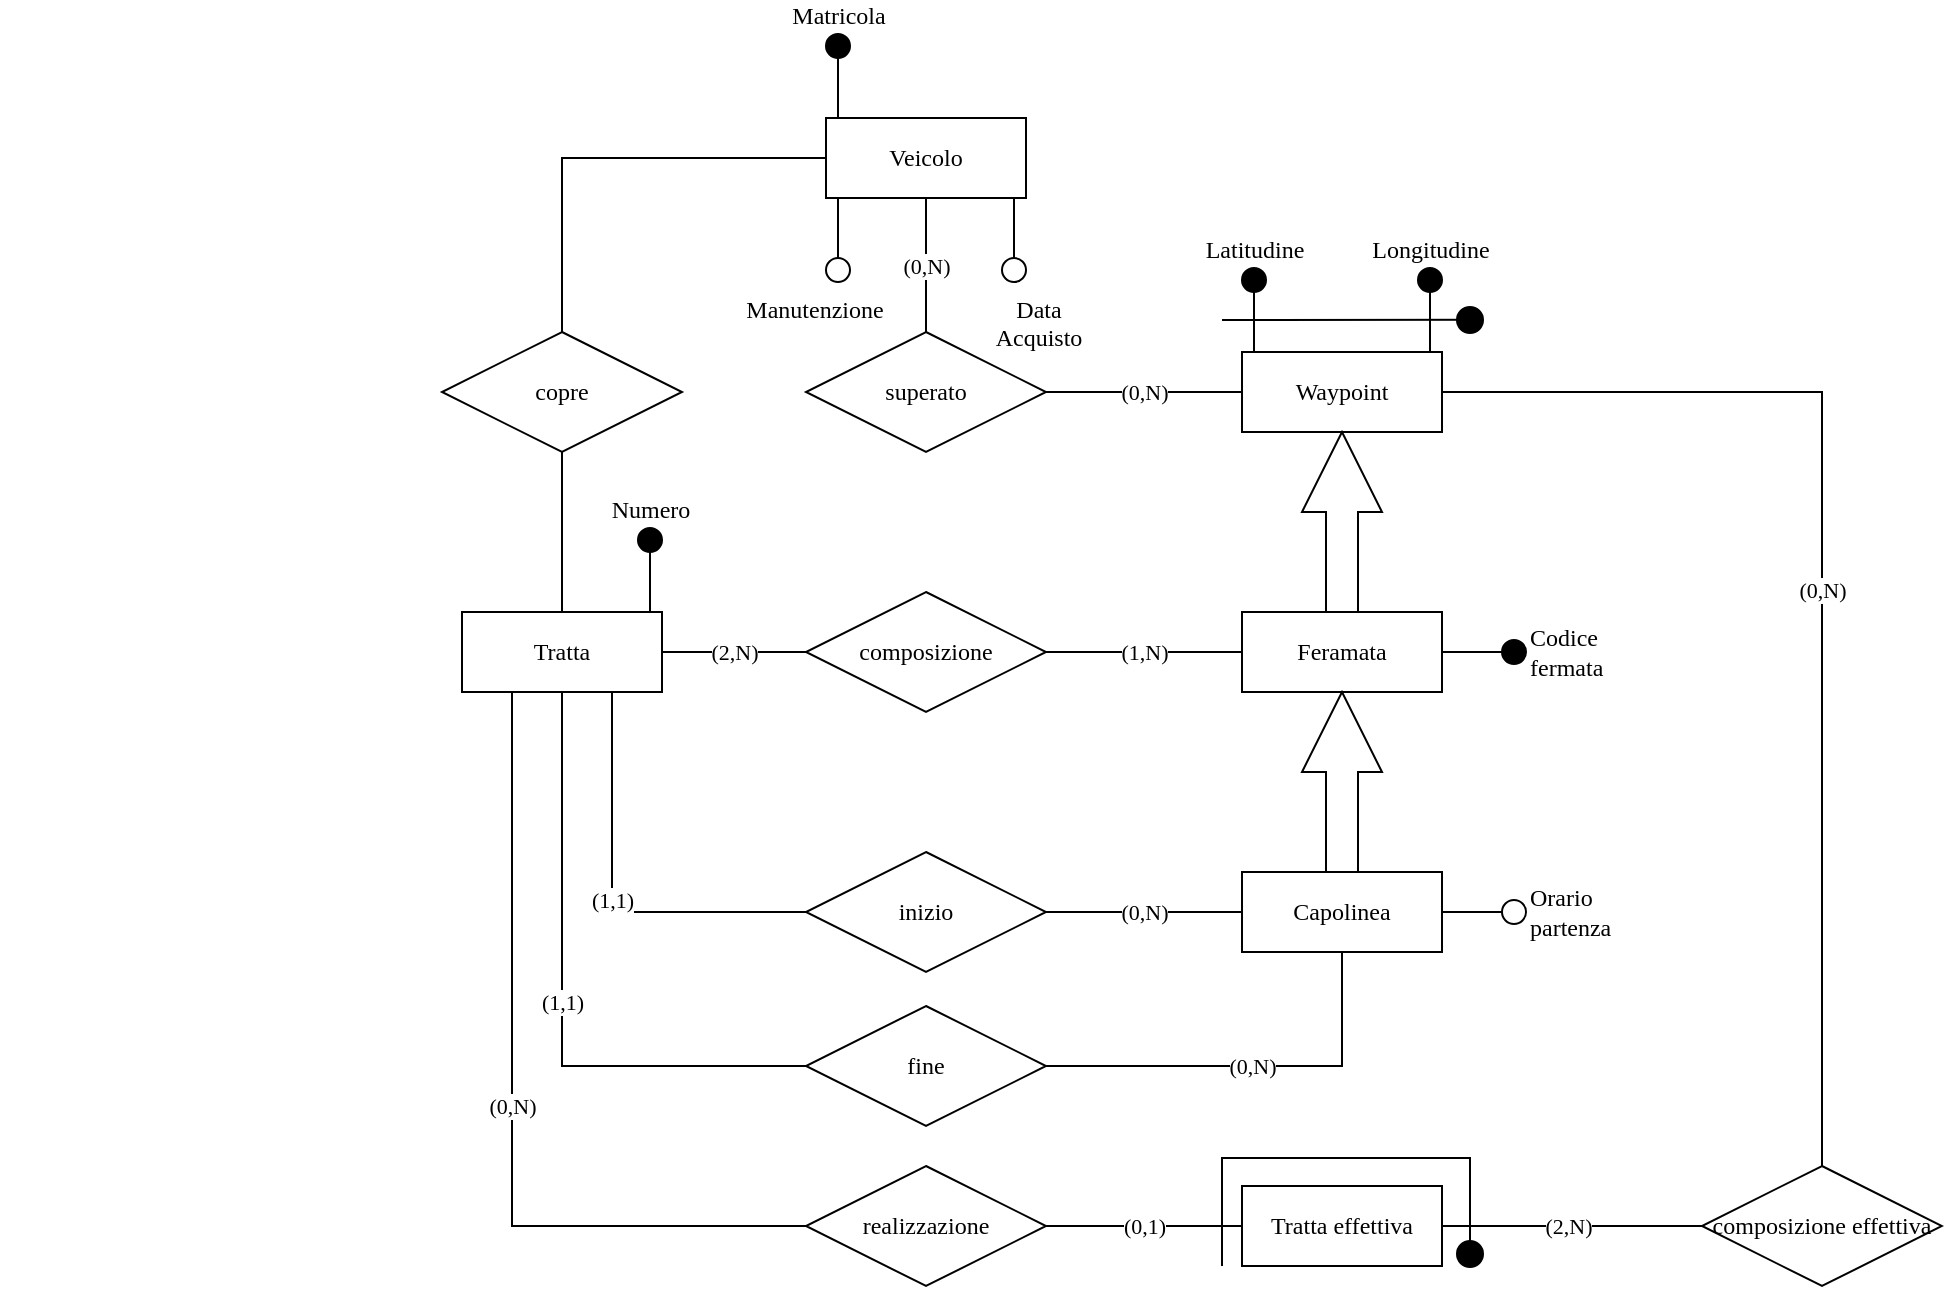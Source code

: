 <mxfile version="15.8.5" type="device" pages="4"><diagram id="t4DslaYmOWcGD3Aigq5u" name="Tratte e veicoli"><mxGraphModel dx="1800" dy="807" grid="1" gridSize="10" guides="1" tooltips="1" connect="1" arrows="1" fold="1" page="1" pageScale="1" pageWidth="1169" pageHeight="827" math="0" shadow="0"><root><mxCell id="gVgXGq1UOt2gabH1kkuY-0"/><mxCell id="gVgXGq1UOt2gabH1kkuY-1" parent="gVgXGq1UOt2gabH1kkuY-0"/><mxCell id="DXbewwG94STuPlSz_0r--47" value="(0,N)" style="endArrow=none;html=1;align=center;strokeWidth=1;edgeStyle=orthogonalEdgeStyle;entryX=0.25;entryY=1;entryDx=0;entryDy=0;fontFamily=Verdana;exitX=0;exitY=0.5;exitDx=0;exitDy=0;rounded=0;" parent="gVgXGq1UOt2gabH1kkuY-1" source="DXbewwG94STuPlSz_0r--34" target="IojywK5u7_G1Q0EagGOE-27" edge="1"><mxGeometry relative="1" as="geometry"><mxPoint x="210" y="570" as="sourcePoint"/><mxPoint x="140" y="391" as="targetPoint"/><Array as="points"><mxPoint x="255" y="630"/></Array></mxGeometry></mxCell><mxCell id="IojywK5u7_G1Q0EagGOE-0" value="&lt;div&gt;Veicolo&lt;/div&gt;" style="arcSize=10;whiteSpace=wrap;html=1;align=center;fontFamily=Verdana;rounded=0;" parent="gVgXGq1UOt2gabH1kkuY-1" vertex="1"><mxGeometry x="412" y="76" width="100" height="40" as="geometry"/></mxCell><mxCell id="IojywK5u7_G1Q0EagGOE-27" value="&lt;div&gt;Tratta&lt;/div&gt;" style="arcSize=10;whiteSpace=wrap;html=1;align=center;fontFamily=Verdana;rounded=0;" parent="gVgXGq1UOt2gabH1kkuY-1" vertex="1"><mxGeometry x="230" y="323" width="100" height="40" as="geometry"/></mxCell><mxCell id="IojywK5u7_G1Q0EagGOE-58" value="Tratta effettiva" style="arcSize=10;whiteSpace=wrap;html=1;align=center;fillColor=#FFFFFF;fontFamily=Verdana;rounded=0;" parent="gVgXGq1UOt2gabH1kkuY-1" vertex="1"><mxGeometry x="620" y="610" width="100" height="40" as="geometry"/></mxCell><mxCell id="IojywK5u7_G1Q0EagGOE-59" value="Feramata" style="arcSize=10;whiteSpace=wrap;html=1;align=center;fillColor=#FFFFFF;fontFamily=Verdana;rounded=0;" parent="gVgXGq1UOt2gabH1kkuY-1" vertex="1"><mxGeometry x="620" y="323" width="100" height="40" as="geometry"/></mxCell><mxCell id="IojywK5u7_G1Q0EagGOE-60" value="&lt;div&gt;Codice&lt;/div&gt;&lt;div&gt;fermata&lt;/div&gt;" style="shape=mxgraph.pid.fittings.open_disc;html=1;pointerEvents=1;align=left;verticalLabelPosition=middle;verticalAlign=middle;dashed=0;aspect=fixed;labelPosition=right;horizontal=1;direction=south;fillColor=#000000;fontFamily=Verdana;labelBorderColor=none;labelBackgroundColor=none;rounded=0;" parent="gVgXGq1UOt2gabH1kkuY-1" vertex="1"><mxGeometry x="720" y="337" width="42" height="12" as="geometry"/></mxCell><mxCell id="IojywK5u7_G1Q0EagGOE-61" value="Waypoint" style="arcSize=10;whiteSpace=wrap;html=1;align=center;fillColor=#FFFFFF;fontFamily=Verdana;rounded=0;" parent="gVgXGq1UOt2gabH1kkuY-1" vertex="1"><mxGeometry x="620" y="193" width="100" height="40" as="geometry"/></mxCell><mxCell id="IojywK5u7_G1Q0EagGOE-62" value="" style="html=1;shadow=0;dashed=0;align=center;verticalAlign=middle;shape=mxgraph.arrows2.arrow;dy=0.6;dx=40;direction=north;notch=0;fillColor=#FFFFFF;fontFamily=Verdana;rounded=0;" parent="gVgXGq1UOt2gabH1kkuY-1" vertex="1"><mxGeometry x="650" y="233" width="40" height="90" as="geometry"/></mxCell><mxCell id="IojywK5u7_G1Q0EagGOE-76" value="Capolinea" style="arcSize=10;whiteSpace=wrap;html=1;align=center;fillColor=#FFFFFF;fontFamily=Verdana;rounded=0;" parent="gVgXGq1UOt2gabH1kkuY-1" vertex="1"><mxGeometry x="620" y="453" width="100" height="40" as="geometry"/></mxCell><mxCell id="IojywK5u7_G1Q0EagGOE-77" value="" style="html=1;shadow=0;dashed=0;align=center;verticalAlign=middle;shape=mxgraph.arrows2.arrow;dy=0.6;dx=40;direction=north;notch=0;strokeWidth=1;fillColor=#FFFFFF;fontFamily=Verdana;rounded=0;" parent="gVgXGq1UOt2gabH1kkuY-1" vertex="1"><mxGeometry x="650" y="363" width="40" height="90" as="geometry"/></mxCell><mxCell id="DXbewwG94STuPlSz_0r--0" value="&lt;div&gt;Orario&lt;/div&gt;&lt;div&gt;partenza&lt;/div&gt;" style="shape=mxgraph.pid.fittings.open_disc;html=1;pointerEvents=1;align=left;verticalLabelPosition=middle;verticalAlign=middle;dashed=0;aspect=fixed;labelPosition=right;horizontal=1;direction=south;fontFamily=Verdana;rounded=0;" parent="gVgXGq1UOt2gabH1kkuY-1" vertex="1"><mxGeometry x="720" y="467" width="42" height="12" as="geometry"/></mxCell><mxCell id="DXbewwG94STuPlSz_0r--1" value="composizione effettiva" style="shape=rhombus;perimeter=rhombusPerimeter;whiteSpace=wrap;html=1;align=center;fillColor=#FFFFFF;strokeWidth=1;fontFamily=Verdana;rounded=0;" parent="gVgXGq1UOt2gabH1kkuY-1" vertex="1"><mxGeometry x="850" y="600" width="120" height="60" as="geometry"/></mxCell><mxCell id="DXbewwG94STuPlSz_0r--2" value="&lt;div align=&quot;center&quot;&gt;(2,N)&lt;/div&gt;" style="endArrow=none;html=1;align=center;strokeWidth=1;exitX=1;exitY=0.5;exitDx=0;exitDy=0;fontFamily=Verdana;edgeStyle=orthogonalEdgeStyle;entryX=0;entryY=0.5;entryDx=0;entryDy=0;rounded=0;" parent="gVgXGq1UOt2gabH1kkuY-1" source="IojywK5u7_G1Q0EagGOE-58" target="DXbewwG94STuPlSz_0r--1" edge="1"><mxGeometry x="-0.041" relative="1" as="geometry"><mxPoint x="520" y="341" as="sourcePoint"/><mxPoint x="489" y="152" as="targetPoint"/><Array as="points"/><mxPoint as="offset"/></mxGeometry></mxCell><mxCell id="DXbewwG94STuPlSz_0r--5" value="(0,N)" style="endArrow=none;html=1;align=center;strokeWidth=1;entryX=1;entryY=0.5;entryDx=0;entryDy=0;labelPosition=center;verticalLabelPosition=middle;verticalAlign=middle;fontFamily=Verdana;edgeStyle=orthogonalEdgeStyle;rounded=0;" parent="gVgXGq1UOt2gabH1kkuY-1" target="IojywK5u7_G1Q0EagGOE-61" edge="1"><mxGeometry relative="1" as="geometry"><mxPoint x="910" y="600" as="sourcePoint"/><mxPoint x="675" y="341" as="targetPoint"/><Array as="points"><mxPoint x="910" y="213"/></Array></mxGeometry></mxCell><mxCell id="DXbewwG94STuPlSz_0r--15" value="composizione" style="shape=rhombus;perimeter=rhombusPerimeter;whiteSpace=wrap;html=1;align=center;fillColor=#FFFFFF;strokeWidth=1;fontFamily=Verdana;rounded=0;" parent="gVgXGq1UOt2gabH1kkuY-1" vertex="1"><mxGeometry x="402" y="313" width="120" height="60" as="geometry"/></mxCell><mxCell id="DXbewwG94STuPlSz_0r--18" value="(2,N)" style="endArrow=none;html=1;align=center;strokeWidth=1;fontFamily=Verdana;exitX=1;exitY=0.5;exitDx=0;exitDy=0;entryX=0;entryY=0.5;entryDx=0;entryDy=0;snapToPoint=0;orthogonal=0;verticalAlign=middle;rounded=0;" parent="gVgXGq1UOt2gabH1kkuY-1" target="DXbewwG94STuPlSz_0r--15" edge="1" source="IojywK5u7_G1Q0EagGOE-27"><mxGeometry relative="1" as="geometry"><mxPoint x="349" y="352" as="sourcePoint"/><mxPoint x="390" y="370" as="targetPoint"/></mxGeometry></mxCell><mxCell id="DXbewwG94STuPlSz_0r--27" value="copre" style="shape=rhombus;perimeter=rhombusPerimeter;whiteSpace=wrap;html=1;align=center;fillColor=#FFFFFF;strokeWidth=1;fontFamily=Verdana;rounded=0;" parent="gVgXGq1UOt2gabH1kkuY-1" vertex="1"><mxGeometry x="220" y="183" width="120" height="60" as="geometry"/></mxCell><mxCell id="DXbewwG94STuPlSz_0r--34" value="realizzazione" style="shape=rhombus;perimeter=rhombusPerimeter;whiteSpace=wrap;html=1;align=center;fillColor=#FFFFFF;strokeWidth=1;fontFamily=Verdana;rounded=0;" parent="gVgXGq1UOt2gabH1kkuY-1" vertex="1"><mxGeometry x="402" y="600" width="120" height="60" as="geometry"/></mxCell><mxCell id="DXbewwG94STuPlSz_0r--43" value="" style="resizable=0;html=1;align=left;verticalAlign=bottom;fillColor=#FFFFFF;strokeWidth=1;fontFamily=Lucida Console;rounded=0;" parent="gVgXGq1UOt2gabH1kkuY-1" connectable="0" vertex="1"><mxGeometry y="283" as="geometry"><mxPoint x="258" y="-307" as="offset"/></mxGeometry></mxCell><mxCell id="DXbewwG94STuPlSz_0r--44" value="(0,1)" style="endArrow=none;html=1;align=center;strokeWidth=1;fontFamily=Verdana;exitX=1;exitY=0.5;exitDx=0;exitDy=0;entryX=0;entryY=0.5;entryDx=0;entryDy=0;edgeStyle=orthogonalEdgeStyle;rounded=0;" parent="gVgXGq1UOt2gabH1kkuY-1" source="DXbewwG94STuPlSz_0r--34" target="IojywK5u7_G1Q0EagGOE-58" edge="1"><mxGeometry relative="1" as="geometry"><mxPoint x="479" y="162" as="sourcePoint"/><mxPoint x="479" y="142" as="targetPoint"/><Array as="points"><mxPoint x="550" y="630"/><mxPoint x="550" y="630"/></Array></mxGeometry></mxCell><mxCell id="DXbewwG94STuPlSz_0r--52" value="inizio" style="shape=rhombus;perimeter=rhombusPerimeter;whiteSpace=wrap;html=1;align=center;fillColor=#FFFFFF;strokeWidth=1;fontFamily=Verdana;rounded=0;" parent="gVgXGq1UOt2gabH1kkuY-1" vertex="1"><mxGeometry x="402" y="443" width="120" height="60" as="geometry"/></mxCell><mxCell id="DXbewwG94STuPlSz_0r--69" value="fine" style="shape=rhombus;perimeter=rhombusPerimeter;whiteSpace=wrap;html=1;align=center;fillColor=#FFFFFF;strokeWidth=1;fontFamily=Verdana;rounded=0;" parent="gVgXGq1UOt2gabH1kkuY-1" vertex="1"><mxGeometry x="402" y="520" width="120" height="60" as="geometry"/></mxCell><mxCell id="DXbewwG94STuPlSz_0r--84" value="" style="endArrow=none;html=1;align=left;strokeWidth=1;entryX=0;entryY=0.5;entryDx=0;entryDy=0;exitX=0.5;exitY=0;exitDx=0;exitDy=0;edgeStyle=orthogonalEdgeStyle;fontFamily=Verdana;rounded=0;" parent="gVgXGq1UOt2gabH1kkuY-1" source="DXbewwG94STuPlSz_0r--27" target="IojywK5u7_G1Q0EagGOE-0" edge="1"><mxGeometry relative="1" as="geometry"><mxPoint x="-697" y="483" as="sourcePoint"/><mxPoint x="-537" y="483" as="targetPoint"/><Array as="points"><mxPoint x="280" y="96"/></Array></mxGeometry></mxCell><mxCell id="LXe4-IoTpIWK3VTyLVPE-1" value="(1,N)" style="endArrow=none;html=1;exitX=0;exitY=0.5;exitDx=0;exitDy=0;entryX=1;entryY=0.5;entryDx=0;entryDy=0;align=center;verticalAlign=middle;fontFamily=Verdana;rounded=0;" edge="1" parent="gVgXGq1UOt2gabH1kkuY-1" source="IojywK5u7_G1Q0EagGOE-59" target="DXbewwG94STuPlSz_0r--15"><mxGeometry relative="1" as="geometry"><mxPoint x="259" y="352" as="sourcePoint"/><mxPoint x="419" y="352" as="targetPoint"/></mxGeometry></mxCell><mxCell id="LXe4-IoTpIWK3VTyLVPE-2" value="(0,N)" style="endArrow=none;html=1;exitX=1;exitY=0.5;exitDx=0;exitDy=0;entryX=0;entryY=0.5;entryDx=0;entryDy=0;fontFamily=Verdana;rounded=0;" edge="1" parent="gVgXGq1UOt2gabH1kkuY-1" source="DXbewwG94STuPlSz_0r--52" target="IojywK5u7_G1Q0EagGOE-76"><mxGeometry relative="1" as="geometry"><mxPoint x="439" y="362" as="sourcePoint"/><mxPoint x="599" y="362" as="targetPoint"/></mxGeometry></mxCell><mxCell id="LXe4-IoTpIWK3VTyLVPE-3" value="(0,N)" style="endArrow=none;html=1;exitX=1;exitY=0.5;exitDx=0;exitDy=0;entryX=0.5;entryY=1;entryDx=0;entryDy=0;edgeStyle=elbowEdgeStyle;labelPosition=center;verticalLabelPosition=middle;align=center;verticalAlign=middle;fontFamily=Verdana;rounded=0;" edge="1" parent="gVgXGq1UOt2gabH1kkuY-1" source="DXbewwG94STuPlSz_0r--69" target="IojywK5u7_G1Q0EagGOE-76"><mxGeometry relative="1" as="geometry"><mxPoint x="532.0" y="483" as="sourcePoint"/><mxPoint x="630" y="483" as="targetPoint"/><Array as="points"><mxPoint x="670" y="522"/></Array></mxGeometry></mxCell><mxCell id="LXe4-IoTpIWK3VTyLVPE-4" value="&lt;div align=&quot;left&quot;&gt;(1,1)&lt;/div&gt;" style="endArrow=none;html=1;exitX=0;exitY=0.5;exitDx=0;exitDy=0;edgeStyle=elbowEdgeStyle;entryX=0.75;entryY=1;entryDx=0;entryDy=0;align=center;verticalAlign=middle;labelPosition=center;verticalLabelPosition=middle;fontFamily=Verdana;rounded=0;" edge="1" parent="gVgXGq1UOt2gabH1kkuY-1" source="DXbewwG94STuPlSz_0r--52" target="IojywK5u7_G1Q0EagGOE-27"><mxGeometry relative="1" as="geometry"><mxPoint x="149.0" y="550.0" as="sourcePoint"/><mxPoint x="309" y="392" as="targetPoint"/><Array as="points"><mxPoint x="305" y="412"/><mxPoint x="280" y="502"/></Array></mxGeometry></mxCell><mxCell id="LXe4-IoTpIWK3VTyLVPE-5" value="(1,1)" style="endArrow=none;html=1;exitX=0;exitY=0.5;exitDx=0;exitDy=0;edgeStyle=elbowEdgeStyle;entryX=0.5;entryY=1;entryDx=0;entryDy=0;fontFamily=Verdana;rounded=0;" edge="1" parent="gVgXGq1UOt2gabH1kkuY-1" source="DXbewwG94STuPlSz_0r--69" target="IojywK5u7_G1Q0EagGOE-27"><mxGeometry relative="1" as="geometry"><mxPoint x="412.0" y="483" as="sourcePoint"/><mxPoint x="315" y="373" as="targetPoint"/><Array as="points"><mxPoint x="280" y="502"/><mxPoint x="280" y="422"/><mxPoint x="290" y="512"/></Array></mxGeometry></mxCell><mxCell id="LXe4-IoTpIWK3VTyLVPE-10" value="" style="endArrow=none;html=1;entryX=0.5;entryY=0;entryDx=0;entryDy=0;edgeStyle=orthogonalEdgeStyle;exitX=0.5;exitY=1;exitDx=0;exitDy=0;fontFamily=Verdana;rounded=0;" edge="1" parent="gVgXGq1UOt2gabH1kkuY-1" source="DXbewwG94STuPlSz_0r--27" target="IojywK5u7_G1Q0EagGOE-27"><mxGeometry relative="1" as="geometry"><mxPoint x="420" y="170" as="sourcePoint"/><mxPoint x="320" y="360" as="targetPoint"/><Array as="points"><mxPoint x="280" y="290"/><mxPoint x="280" y="290"/></Array></mxGeometry></mxCell><mxCell id="LXe4-IoTpIWK3VTyLVPE-19" value="superato" style="shape=rhombus;perimeter=rhombusPerimeter;whiteSpace=wrap;html=1;align=center;fillColor=#FFFFFF;fontFamily=Verdana;rounded=0;" vertex="1" parent="gVgXGq1UOt2gabH1kkuY-1"><mxGeometry x="402" y="183" width="120" height="60" as="geometry"/></mxCell><mxCell id="LXe4-IoTpIWK3VTyLVPE-20" value="(0,N)" style="endArrow=none;html=1;exitX=0.5;exitY=1;exitDx=0;exitDy=0;entryX=0.5;entryY=0;entryDx=0;entryDy=0;edgeStyle=elbowEdgeStyle;fontFamily=Verdana;rounded=0;" edge="1" parent="gVgXGq1UOt2gabH1kkuY-1" source="IojywK5u7_G1Q0EagGOE-0" target="LXe4-IoTpIWK3VTyLVPE-19"><mxGeometry relative="1" as="geometry"><mxPoint x="460" y="210" as="sourcePoint"/><mxPoint x="620" y="210" as="targetPoint"/><Array as="points"><mxPoint x="462" y="160"/></Array></mxGeometry></mxCell><mxCell id="LXe4-IoTpIWK3VTyLVPE-21" value="(0,N)" style="endArrow=none;html=1;exitX=0;exitY=0.5;exitDx=0;exitDy=0;entryX=1;entryY=0.5;entryDx=0;entryDy=0;fontFamily=Verdana;rounded=0;" edge="1" parent="gVgXGq1UOt2gabH1kkuY-1" source="IojywK5u7_G1Q0EagGOE-61" target="LXe4-IoTpIWK3VTyLVPE-19"><mxGeometry relative="1" as="geometry"><mxPoint x="522" as="sourcePoint"/><mxPoint x="680" y="76" as="targetPoint"/></mxGeometry></mxCell><mxCell id="LXe4-IoTpIWK3VTyLVPE-26" value="&lt;div&gt;Matricola&lt;/div&gt;" style="shape=mxgraph.pid.fittings.blind_disc;html=1;pointerEvents=1;align=center;verticalLabelPosition=top;verticalAlign=bottom;dashed=0;aspect=fixed;labelPosition=center;labelBackgroundColor=none;labelBorderColor=none;fontFamily=Verdana;rounded=0;" vertex="1" parent="gVgXGq1UOt2gabH1kkuY-1"><mxGeometry x="412" y="34" width="12" height="42" as="geometry"/></mxCell><mxCell id="LXe4-IoTpIWK3VTyLVPE-27" value="&lt;div&gt;Data&lt;/div&gt;&lt;div&gt;Acquisto&lt;/div&gt;" style="shape=mxgraph.pid.fittings.open_disc;html=1;pointerEvents=1;align=center;verticalLabelPosition=bottom;verticalAlign=top;dashed=0;aspect=fixed;labelPosition=right;labelBackgroundColor=none;labelBorderColor=none;fontFamily=Verdana;rounded=0;direction=west;" vertex="1" parent="gVgXGq1UOt2gabH1kkuY-1"><mxGeometry x="500" y="116" width="12" height="42" as="geometry"/></mxCell><mxCell id="LXe4-IoTpIWK3VTyLVPE-29" value="Manutenzione" style="shape=mxgraph.pid.fittings.open_disc;html=1;pointerEvents=1;align=center;verticalLabelPosition=bottom;verticalAlign=top;dashed=0;aspect=fixed;labelPosition=left;horizontal=1;direction=west;labelBackgroundColor=none;labelBorderColor=none;fontFamily=Verdana;rounded=0;" vertex="1" parent="gVgXGq1UOt2gabH1kkuY-1"><mxGeometry x="412" y="116" width="12" height="42" as="geometry"/></mxCell><mxCell id="LXe4-IoTpIWK3VTyLVPE-30" value="Latitudine" style="shape=mxgraph.pid.fittings.blind_disc;html=1;pointerEvents=1;align=center;verticalLabelPosition=top;verticalAlign=bottom;dashed=0;aspect=fixed;labelPosition=center;labelBackgroundColor=none;labelBorderColor=none;fontFamily=Verdana;rounded=0;" vertex="1" parent="gVgXGq1UOt2gabH1kkuY-1"><mxGeometry x="620" y="151" width="12" height="42" as="geometry"/></mxCell><mxCell id="LXe4-IoTpIWK3VTyLVPE-31" value="&lt;div&gt;Longitudine&lt;/div&gt;" style="shape=mxgraph.pid.fittings.blind_disc;html=1;pointerEvents=1;align=center;verticalLabelPosition=top;verticalAlign=bottom;dashed=0;aspect=fixed;labelPosition=center;labelBackgroundColor=none;labelBorderColor=none;fontFamily=Verdana;rounded=0;" vertex="1" parent="gVgXGq1UOt2gabH1kkuY-1"><mxGeometry x="708" y="151" width="12" height="42" as="geometry"/></mxCell><mxCell id="LXe4-IoTpIWK3VTyLVPE-32" value="" style="endArrow=none;html=1;align=left;fontFamily=Verdana;rounded=0;" edge="1" parent="gVgXGq1UOt2gabH1kkuY-1"><mxGeometry relative="1" as="geometry"><mxPoint x="610" y="177" as="sourcePoint"/><mxPoint x="740" y="176.86" as="targetPoint"/></mxGeometry></mxCell><mxCell id="LXe4-IoTpIWK3VTyLVPE-33" value="" style="strokeWidth=2;html=1;shape=mxgraph.flowchart.start_2;whiteSpace=wrap;fillColor=#000000;align=center;verticalAlign=bottom;aspect=fixed;labelBackgroundColor=none;labelBorderColor=none;fontFamily=Verdana;rounded=0;" vertex="1" parent="gVgXGq1UOt2gabH1kkuY-1"><mxGeometry x="728" y="171" width="12" height="12" as="geometry"/></mxCell><mxCell id="LXe4-IoTpIWK3VTyLVPE-34" value="Numero" style="shape=mxgraph.pid.fittings.blind_disc;html=1;pointerEvents=1;align=center;verticalLabelPosition=top;verticalAlign=bottom;dashed=0;aspect=fixed;labelPosition=center;labelBackgroundColor=none;labelBorderColor=none;fontFamily=Verdana;rounded=0;" vertex="1" parent="gVgXGq1UOt2gabH1kkuY-1"><mxGeometry x="318" y="281" width="12" height="42" as="geometry"/></mxCell><mxCell id="LXe4-IoTpIWK3VTyLVPE-36" value="" style="endArrow=none;html=1;align=left;edgeStyle=orthogonalEdgeStyle;entryX=0.5;entryY=1;entryDx=0;entryDy=0;entryPerimeter=0;fontFamily=Verdana;rounded=0;" edge="1" parent="gVgXGq1UOt2gabH1kkuY-1" target="LXe4-IoTpIWK3VTyLVPE-37"><mxGeometry relative="1" as="geometry"><mxPoint x="610" y="650" as="sourcePoint"/><mxPoint x="759.97" y="625.86" as="targetPoint"/><Array as="points"><mxPoint x="610" y="596"/><mxPoint x="734" y="596"/></Array></mxGeometry></mxCell><mxCell id="LXe4-IoTpIWK3VTyLVPE-37" value="" style="strokeWidth=2;html=1;shape=mxgraph.flowchart.start_2;whiteSpace=wrap;fillColor=#000000;align=center;verticalAlign=bottom;aspect=fixed;labelBackgroundColor=none;labelBorderColor=none;fontFamily=Verdana;rounded=0;" vertex="1" parent="gVgXGq1UOt2gabH1kkuY-1"><mxGeometry x="728" y="638" width="12" height="12" as="geometry"/></mxCell></root></mxGraphModel></diagram><diagram id="lGr_l1puP7sHAi4ZdLQ8" name="Turni"><mxGraphModel dx="1543" dy="691" grid="1" gridSize="10" guides="1" tooltips="1" connect="1" arrows="1" fold="1" page="1" pageScale="1" pageWidth="1600" pageHeight="1200" math="0" shadow="0"><root><mxCell id="j4_rGJFBYXGOaZImx9H--0"/><mxCell id="j4_rGJFBYXGOaZImx9H--1" parent="j4_rGJFBYXGOaZImx9H--0"/><mxCell id="1kLAqG4nuMIX_xl1dPaE-3" value="&lt;div&gt;Codice&lt;/div&gt;&lt;div&gt;fiscale&lt;/div&gt;" style="shape=mxgraph.pid.fittings.blind_disc;html=1;pointerEvents=1;align=center;verticalLabelPosition=top;verticalAlign=bottom;dashed=0;aspect=fixed;labelPosition=center;strokeWidth=1;fillColor=#FFFFFF;fontFamily=Verdana;direction=east;rounded=0;" parent="j4_rGJFBYXGOaZImx9H--1" vertex="1"><mxGeometry x="214" y="248" width="12" height="42" as="geometry"/></mxCell><mxCell id="3HdQx-aqTVl9LkRCBpyr-16" value="&lt;div&gt;Numero&lt;/div&gt;&lt;div&gt;patente&lt;br&gt;&lt;/div&gt;" style="shape=mxgraph.pid.fittings.open_disc;html=1;pointerEvents=1;align=center;verticalLabelPosition=top;verticalAlign=bottom;dashed=0;aspect=fixed;labelPosition=center;horizontal=1;direction=east;labelBackgroundColor=none;labelBorderColor=none;fontFamily=Verdana;rounded=0;" vertex="1" parent="j4_rGJFBYXGOaZImx9H--1"><mxGeometry x="300" y="248" width="12" height="42" as="geometry"/></mxCell><mxCell id="3HdQx-aqTVl9LkRCBpyr-4" value="Nome" style="shape=mxgraph.pid.fittings.open_disc;html=1;pointerEvents=1;align=center;verticalLabelPosition=middle;verticalAlign=middle;dashed=0;aspect=fixed;labelPosition=left;horizontal=1;direction=north;labelBackgroundColor=none;labelBorderColor=none;fontFamily=Verdana;rounded=0;" vertex="1" parent="j4_rGJFBYXGOaZImx9H--1"><mxGeometry x="171" y="290" width="42" height="12" as="geometry"/></mxCell><mxCell id="3HdQx-aqTVl9LkRCBpyr-6" value="Cognome" style="shape=mxgraph.pid.fittings.open_disc;html=1;pointerEvents=1;align=right;verticalLabelPosition=middle;verticalAlign=middle;dashed=0;aspect=fixed;labelPosition=left;horizontal=1;direction=north;labelBackgroundColor=none;labelBorderColor=none;fontFamily=Verdana;rounded=0;" vertex="1" parent="j4_rGJFBYXGOaZImx9H--1"><mxGeometry x="171" y="318" width="42" height="12" as="geometry"/></mxCell><mxCell id="1kLAqG4nuMIX_xl1dPaE-2" value="Conducente" style="arcSize=10;whiteSpace=wrap;html=1;align=center;strokeWidth=1;fillColor=#FFFFFF;fontFamily=Verdana;rounded=0;" parent="j4_rGJFBYXGOaZImx9H--1" vertex="1"><mxGeometry x="213" y="288" width="100" height="40" as="geometry"/></mxCell><mxCell id="1kLAqG4nuMIX_xl1dPaE-4" value="&lt;div&gt;Data&lt;/div&gt;&lt;div&gt;nascita&lt;br&gt;&lt;/div&gt;" style="shape=mxgraph.pid.fittings.open_disc;html=1;pointerEvents=1;align=center;verticalLabelPosition=bottom;verticalAlign=top;dashed=0;aspect=fixed;labelPosition=center;strokeWidth=1;fillColor=#FFFFFF;fontFamily=Verdana;direction=west;rounded=0;" parent="j4_rGJFBYXGOaZImx9H--1" vertex="1"><mxGeometry x="214" y="329" width="12" height="42" as="geometry"/></mxCell><mxCell id="-KcqRjFleL_OeZyU3I9s-0" value="Turno" style="arcSize=10;whiteSpace=wrap;html=1;align=center;fontFamily=Verdana;rounded=0;" parent="j4_rGJFBYXGOaZImx9H--1" vertex="1"><mxGeometry x="460" y="489" width="100" height="40" as="geometry"/></mxCell><mxCell id="-KcqRjFleL_OeZyU3I9s-5" value="&lt;div&gt;Turno effettivo&lt;/div&gt;" style="arcSize=10;whiteSpace=wrap;html=1;align=center;fillColor=#FFFFFF;fontFamily=Verdana;rounded=0;" parent="j4_rGJFBYXGOaZImx9H--1" vertex="1"><mxGeometry x="680" y="288" width="100" height="40" as="geometry"/></mxCell><mxCell id="-KcqRjFleL_OeZyU3I9s-6" value="assegna" style="shape=rhombus;perimeter=rhombusPerimeter;whiteSpace=wrap;html=1;align=center;fillColor=#FFFFFF;fontFamily=Verdana;rounded=0;" parent="j4_rGJFBYXGOaZImx9H--1" vertex="1"><mxGeometry x="203" y="479" width="120" height="60" as="geometry"/></mxCell><mxCell id="-KcqRjFleL_OeZyU3I9s-11" value="(5,N)" style="endArrow=none;html=1;exitX=0.5;exitY=1;exitDx=0;exitDy=0;entryX=0.5;entryY=0;entryDx=0;entryDy=0;fontFamily=Verdana;rounded=0;" parent="j4_rGJFBYXGOaZImx9H--1" source="1kLAqG4nuMIX_xl1dPaE-2" target="-KcqRjFleL_OeZyU3I9s-6" edge="1"><mxGeometry relative="1" as="geometry"><mxPoint x="420" y="260" as="sourcePoint"/><mxPoint x="580" y="260" as="targetPoint"/></mxGeometry></mxCell><mxCell id="-KcqRjFleL_OeZyU3I9s-12" value="(0,N)" style="endArrow=none;html=1;exitX=1;exitY=0.5;exitDx=0;exitDy=0;entryX=0;entryY=0.5;entryDx=0;entryDy=0;edgeStyle=elbowEdgeStyle;elbow=vertical;fontFamily=Verdana;rounded=0;" parent="j4_rGJFBYXGOaZImx9H--1" source="-KcqRjFleL_OeZyU3I9s-6" target="-KcqRjFleL_OeZyU3I9s-0" edge="1"><mxGeometry relative="1" as="geometry"><mxPoint x="420" y="320" as="sourcePoint"/><mxPoint x="580" y="320" as="targetPoint"/><Array as="points"><mxPoint x="400" y="510"/></Array></mxGeometry></mxCell><mxCell id="-KcqRjFleL_OeZyU3I9s-13" value="lavoro" style="shape=rhombus;perimeter=rhombusPerimeter;whiteSpace=wrap;html=1;align=center;fillColor=#FFFFFF;fontFamily=Verdana;rounded=0;" parent="j4_rGJFBYXGOaZImx9H--1" vertex="1"><mxGeometry x="670" y="479" width="120" height="60" as="geometry"/></mxCell><mxCell id="-KcqRjFleL_OeZyU3I9s-14" value="" style="endArrow=none;html=1;entryX=0.5;entryY=1;entryDx=0;entryDy=0;exitX=0.5;exitY=0;exitDx=0;exitDy=0;fontFamily=Verdana;rounded=0;" parent="j4_rGJFBYXGOaZImx9H--1" source="-KcqRjFleL_OeZyU3I9s-13" target="-KcqRjFleL_OeZyU3I9s-5" edge="1"><mxGeometry relative="1" as="geometry"><mxPoint x="430" y="214" as="sourcePoint"/><mxPoint x="590" y="214" as="targetPoint"/></mxGeometry></mxCell><mxCell id="3qOL0OCwQUuHd169hMwr-0" value="(1,1)" style="edgeLabel;html=1;align=center;verticalAlign=middle;resizable=0;points=[];fontFamily=Verdana;rounded=0;" parent="-KcqRjFleL_OeZyU3I9s-14" vertex="1" connectable="0"><mxGeometry x="0.164" y="-1" relative="1" as="geometry"><mxPoint as="offset"/></mxGeometry></mxCell><mxCell id="-KcqRjFleL_OeZyU3I9s-16" value="(1,N)" style="endArrow=none;html=1;exitX=1;exitY=0.5;exitDx=0;exitDy=0;entryX=0;entryY=0.5;entryDx=0;entryDy=0;fontFamily=Verdana;rounded=0;" parent="j4_rGJFBYXGOaZImx9H--1" source="-KcqRjFleL_OeZyU3I9s-0" target="-KcqRjFleL_OeZyU3I9s-13" edge="1"><mxGeometry relative="1" as="geometry"><mxPoint x="370" y="229" as="sourcePoint"/><mxPoint x="530" y="229" as="targetPoint"/></mxGeometry></mxCell><mxCell id="csJlqBKSfJ32GCRFHnKF-2" value="Tratta effettiva*" style="arcSize=10;whiteSpace=wrap;html=1;align=center;fillColor=#FFFFFF;fontFamily=Verdana;rounded=0;" parent="j4_rGJFBYXGOaZImx9H--1" vertex="1"><mxGeometry x="880" y="120" width="100" height="40" as="geometry"/></mxCell><mxCell id="csJlqBKSfJ32GCRFHnKF-6" value="percorso" style="shape=rhombus;perimeter=rhombusPerimeter;whiteSpace=wrap;html=1;align=center;fillColor=#FFFFFF;fontFamily=Verdana;rounded=0;" parent="j4_rGJFBYXGOaZImx9H--1" vertex="1"><mxGeometry x="870" y="278" width="120" height="60" as="geometry"/></mxCell><mxCell id="csJlqBKSfJ32GCRFHnKF-8" value="(1,1)" style="endArrow=none;html=1;exitX=1;exitY=0.5;exitDx=0;exitDy=0;fontFamily=Verdana;entryX=0;entryY=0.5;entryDx=0;entryDy=0;rounded=0;" parent="j4_rGJFBYXGOaZImx9H--1" source="-KcqRjFleL_OeZyU3I9s-5" target="csJlqBKSfJ32GCRFHnKF-6" edge="1"><mxGeometry relative="1" as="geometry"><mxPoint x="680" y="534" as="sourcePoint"/><mxPoint x="850" y="373" as="targetPoint"/></mxGeometry></mxCell><mxCell id="csJlqBKSfJ32GCRFHnKF-9" value="(1,N)" style="endArrow=none;html=1;entryX=0.5;entryY=1;entryDx=0;entryDy=0;exitX=0.5;exitY=0;exitDx=0;exitDy=0;fontFamily=Verdana;rounded=0;" parent="j4_rGJFBYXGOaZImx9H--1" source="csJlqBKSfJ32GCRFHnKF-6" target="csJlqBKSfJ32GCRFHnKF-2" edge="1"><mxGeometry relative="1" as="geometry"><mxPoint x="860.0" y="320" as="sourcePoint"/><mxPoint x="950.0" y="320" as="targetPoint"/></mxGeometry></mxCell><mxCell id="TaEbGj81RajAnjASq0N3-9" value="Giorno" style="shape=mxgraph.pid.fittings.open_disc;html=1;pointerEvents=1;align=center;verticalLabelPosition=bottom;verticalAlign=top;dashed=0;aspect=fixed;labelPosition=center;horizontal=1;direction=west;fontFamily=Verdana;rounded=0;" parent="j4_rGJFBYXGOaZImx9H--1" vertex="1"><mxGeometry x="548" y="529" width="12" height="42" as="geometry"/></mxCell><mxCell id="TaEbGj81RajAnjASq0N3-12" value="Ora prevista" style="shape=mxgraph.pid.fittings.open_disc;html=1;pointerEvents=1;align=center;verticalLabelPosition=bottom;verticalAlign=top;dashed=0;aspect=fixed;labelPosition=center;horizontal=1;direction=west;fontFamily=Verdana;rounded=0;" parent="j4_rGJFBYXGOaZImx9H--1" vertex="1"><mxGeometry x="462" y="529" width="12" height="42" as="geometry"/></mxCell><mxCell id="2y-pv0kyj-ChFytCb9gn-0" value="" style="endArrow=none;html=1;align=left;edgeStyle=elbowEdgeStyle;fontFamily=Verdana;rounded=0;" parent="j4_rGJFBYXGOaZImx9H--1" edge="1"><mxGeometry relative="1" as="geometry"><mxPoint x="450" y="490" as="sourcePoint"/><mxPoint x="580" y="537.86" as="targetPoint"/><Array as="points"><mxPoint x="450" y="513"/></Array></mxGeometry></mxCell><mxCell id="2y-pv0kyj-ChFytCb9gn-1" value="" style="strokeWidth=2;html=1;shape=mxgraph.flowchart.start_2;whiteSpace=wrap;fillColor=#000000;align=center;verticalAlign=bottom;aspect=fixed;fontFamily=Verdana;rounded=0;" parent="j4_rGJFBYXGOaZImx9H--1" vertex="1"><mxGeometry x="568" y="532" width="12" height="12" as="geometry"/></mxCell><mxCell id="oDeKxb27W_9RnxnREGUJ-2" value="" style="endArrow=none;html=1;align=left;edgeStyle=elbowEdgeStyle;elbow=vertical;fontFamily=Verdana;rounded=0;" parent="j4_rGJFBYXGOaZImx9H--1" edge="1"><mxGeometry relative="1" as="geometry"><mxPoint x="680" y="340" as="sourcePoint"/><mxPoint x="800" y="276" as="targetPoint"/><Array as="points"><mxPoint x="730" y="340"/></Array></mxGeometry></mxCell><mxCell id="oDeKxb27W_9RnxnREGUJ-3" value="" style="strokeWidth=2;html=1;shape=mxgraph.flowchart.start_2;whiteSpace=wrap;fillColor=#000000;align=center;verticalAlign=bottom;aspect=fixed;fontFamily=Verdana;rounded=0;" parent="j4_rGJFBYXGOaZImx9H--1" vertex="1"><mxGeometry x="795" y="266" width="12" height="12" as="geometry"/></mxCell><mxCell id="rNPTjgN0tQoFDlxpxRZC-0" value="&lt;div&gt;Ora&lt;/div&gt;&lt;div&gt;effettiva&lt;br&gt;&lt;/div&gt;" style="shape=mxgraph.pid.fittings.open_disc;html=1;pointerEvents=1;align=center;verticalLabelPosition=bottom;verticalAlign=top;dashed=0;aspect=fixed;labelPosition=center;fontFamily=Verdana;direction=west;rounded=0;" parent="j4_rGJFBYXGOaZImx9H--1" vertex="1"><mxGeometry x="724" y="538" width="12" height="42" as="geometry"/></mxCell><mxCell id="3HdQx-aqTVl9LkRCBpyr-5" value="&lt;div&gt;Luogo&lt;/div&gt;&lt;div&gt;nascita&lt;br&gt;&lt;/div&gt;" style="shape=mxgraph.pid.fittings.open_disc;html=1;pointerEvents=1;align=center;verticalLabelPosition=bottom;verticalAlign=top;dashed=0;aspect=fixed;labelPosition=center;horizontal=1;direction=west;labelBackgroundColor=none;labelBorderColor=none;fontFamily=Verdana;rounded=0;" vertex="1" parent="j4_rGJFBYXGOaZImx9H--1"><mxGeometry x="300" y="329" width="12" height="42" as="geometry"/></mxCell><mxCell id="3HdQx-aqTVl9LkRCBpyr-15" value="&lt;div&gt;Scandeza&lt;/div&gt;&lt;div&gt;patente&lt;br&gt;&lt;/div&gt;" style="shape=mxgraph.pid.fittings.open_disc;html=1;pointerEvents=1;align=center;verticalLabelPosition=top;verticalAlign=bottom;dashed=0;aspect=fixed;labelPosition=right;horizontal=1;direction=south;labelBackgroundColor=none;labelBorderColor=none;fontFamily=Verdana;rounded=0;" vertex="1" parent="j4_rGJFBYXGOaZImx9H--1"><mxGeometry x="313" y="290" width="42" height="12" as="geometry"/></mxCell><mxCell id="Oi5kg76fJ5QMP8hw0bX--2" value="lavora" style="shape=rhombus;perimeter=rhombusPerimeter;whiteSpace=wrap;html=1;align=center;fillColor=#FFFFFF;labelBackgroundColor=none;labelBorderColor=none;fontFamily=Verdana;rounded=0;" vertex="1" parent="j4_rGJFBYXGOaZImx9H--1"><mxGeometry x="450" y="278" width="120" height="60" as="geometry"/></mxCell><mxCell id="Oi5kg76fJ5QMP8hw0bX--3" value="(1,1)" style="endArrow=none;html=1;fontFamily=Verdana;exitX=1;exitY=0.5;exitDx=0;exitDy=0;entryX=0;entryY=0.5;entryDx=0;entryDy=0;rounded=0;" edge="1" parent="j4_rGJFBYXGOaZImx9H--1" source="Oi5kg76fJ5QMP8hw0bX--2" target="-KcqRjFleL_OeZyU3I9s-5"><mxGeometry relative="1" as="geometry"><mxPoint x="450" y="430" as="sourcePoint"/><mxPoint x="610" y="430" as="targetPoint"/></mxGeometry></mxCell><mxCell id="Oi5kg76fJ5QMP8hw0bX--4" value="(5,N)" style="endArrow=none;html=1;fontFamily=Verdana;exitX=1;exitY=0.5;exitDx=0;exitDy=0;rounded=0;" edge="1" parent="j4_rGJFBYXGOaZImx9H--1" source="1kLAqG4nuMIX_xl1dPaE-2" target="Oi5kg76fJ5QMP8hw0bX--2"><mxGeometry relative="1" as="geometry"><mxPoint x="480" y="430" as="sourcePoint"/><mxPoint x="640" y="430" as="targetPoint"/></mxGeometry></mxCell></root></mxGraphModel></diagram><diagram id="2JmfvuTkTTTeLHo8zgre" name="Titoli di viaggio"><mxGraphModel dx="1080" dy="484" grid="1" gridSize="10" guides="1" tooltips="1" connect="1" arrows="1" fold="1" page="1" pageScale="1" pageWidth="1169" pageHeight="827" math="0" shadow="0"><root><mxCell id="V_KW2md5nsPbC_gfpZik-0"/><mxCell id="V_KW2md5nsPbC_gfpZik-1" parent="V_KW2md5nsPbC_gfpZik-0"/><mxCell id="V_KW2md5nsPbC_gfpZik-2" value="Biglietto" style="arcSize=10;whiteSpace=wrap;html=1;align=center;fillColor=#FFFFFF;fillStyle=solid;fontFamily=Verdana;rounded=0;" parent="V_KW2md5nsPbC_gfpZik-1" vertex="1"><mxGeometry x="255" y="172" width="100" height="40" as="geometry"/></mxCell><mxCell id="V_KW2md5nsPbC_gfpZik-4" value="Abbonamento" style="arcSize=10;whiteSpace=wrap;html=1;align=center;fillColor=#FFFFFF;fillStyle=solid;fontFamily=Verdana;rounded=0;" parent="V_KW2md5nsPbC_gfpZik-1" vertex="1"><mxGeometry x="475" y="172" width="100" height="40" as="geometry"/></mxCell><mxCell id="V_KW2md5nsPbC_gfpZik-5" value="Ultimo utilizzo" style="shape=mxgraph.pid.fittings.open_disc;html=1;pointerEvents=1;align=center;verticalLabelPosition=top;verticalAlign=bottom;dashed=0;aspect=fixed;labelPosition=center;fontFamily=Verdana;rounded=0;" parent="V_KW2md5nsPbC_gfpZik-1" vertex="1"><mxGeometry x="545" y="130" width="12" height="42" as="geometry"/></mxCell><mxCell id="V_KW2md5nsPbC_gfpZik-6" value="Titolo di viaggio" style="arcSize=10;whiteSpace=wrap;html=1;align=center;fillColor=#FFFFFF;fillStyle=solid;fontFamily=Verdana;rounded=0;" parent="V_KW2md5nsPbC_gfpZik-1" vertex="1"><mxGeometry x="365" y="10" width="100" height="40" as="geometry"/></mxCell><mxCell id="V_KW2md5nsPbC_gfpZik-7" value="" style="html=1;shadow=0;dashed=0;align=center;verticalAlign=middle;shape=mxgraph.arrows2.arrow;dy=0.6;dx=40;direction=north;notch=0;fillStyle=solid;fontFamily=Verdana;fillColor=#000000;rounded=0;" parent="V_KW2md5nsPbC_gfpZik-1" vertex="1"><mxGeometry x="395" y="50" width="40" height="90" as="geometry"/></mxCell><mxCell id="V_KW2md5nsPbC_gfpZik-8" value="" style="endArrow=none;html=1;edgeStyle=elbowEdgeStyle;elbow=vertical;exitX=0.5;exitY=0;exitDx=0;exitDy=0;entryX=0.5;entryY=0;entryDx=0;entryDy=0;fontFamily=Verdana;rounded=0;" parent="V_KW2md5nsPbC_gfpZik-1" source="V_KW2md5nsPbC_gfpZik-2" target="V_KW2md5nsPbC_gfpZik-4" edge="1"><mxGeometry relative="1" as="geometry"><mxPoint x="305" y="160" as="sourcePoint"/><mxPoint x="525" y="170" as="targetPoint"/><Array as="points"><mxPoint x="405" y="140"/></Array></mxGeometry></mxCell><mxCell id="V_KW2md5nsPbC_gfpZik-10" value="utilizzo" style="shape=rhombus;perimeter=rhombusPerimeter;whiteSpace=wrap;html=1;align=center;fillColor=#FFFFFF;fillStyle=solid;fontFamily=Verdana;rounded=0;" parent="V_KW2md5nsPbC_gfpZik-1" vertex="1"><mxGeometry x="465" y="310" width="120" height="60" as="geometry"/></mxCell><mxCell id="Sgg_jRiD1Nq6W9QHRly5-0" value="Veicolo*" style="arcSize=10;whiteSpace=wrap;html=1;align=center;fillColor=#FFFFFF;fillStyle=solid;fontFamily=Verdana;strokeColor=#000000;rounded=0;" parent="V_KW2md5nsPbC_gfpZik-1" vertex="1"><mxGeometry x="35" y="320" width="100" height="40" as="geometry"/></mxCell><mxCell id="Sgg_jRiD1Nq6W9QHRly5-1" value="" style="endArrow=none;html=1;exitX=0.5;exitY=1;exitDx=0;exitDy=0;entryX=0.5;entryY=0;entryDx=0;entryDy=0;rounded=0;" parent="V_KW2md5nsPbC_gfpZik-1" source="V_KW2md5nsPbC_gfpZik-4" target="V_KW2md5nsPbC_gfpZik-10" edge="1"><mxGeometry relative="1" as="geometry"><mxPoint x="545" y="140" as="sourcePoint"/><mxPoint x="705" y="140" as="targetPoint"/></mxGeometry></mxCell><mxCell id="2b5ERBjxvW5gHzq0WQTH-0" value="(0,N)" style="edgeLabel;html=1;align=center;verticalAlign=middle;resizable=0;points=[];fontFamily=Verdana;rounded=0;" parent="Sgg_jRiD1Nq6W9QHRly5-1" vertex="1" connectable="0"><mxGeometry x="-0.19" relative="1" as="geometry"><mxPoint as="offset"/></mxGeometry></mxCell><mxCell id="Sgg_jRiD1Nq6W9QHRly5-2" value="(0,N)" style="endArrow=none;html=1;entryX=0;entryY=0.5;entryDx=0;entryDy=0;rounded=0;exitX=1;exitY=0.5;exitDx=0;exitDy=0;" parent="V_KW2md5nsPbC_gfpZik-1" source="Sgg_jRiD1Nq6W9QHRly5-0" target="V_KW2md5nsPbC_gfpZik-10" edge="1"><mxGeometry relative="1" as="geometry"><mxPoint x="195" y="360" as="sourcePoint"/><mxPoint x="155" y="140" as="targetPoint"/></mxGeometry></mxCell><mxCell id="Sgg_jRiD1Nq6W9QHRly5-3" value="&lt;div&gt;ID&lt;/div&gt;" style="shape=mxgraph.pid.fittings.blind_disc;html=1;pointerEvents=1;align=center;verticalLabelPosition=middle;verticalAlign=middle;dashed=0;aspect=fixed;labelPosition=left;direction=north;rounded=0;" parent="V_KW2md5nsPbC_gfpZik-1" vertex="1"><mxGeometry x="323" y="24" width="42" height="12" as="geometry"/></mxCell><mxCell id="i8XD-rtaSWw_0j2NTpmy-0" value="timbro" style="shape=rhombus;perimeter=rhombusPerimeter;whiteSpace=wrap;html=1;align=center;fillColor=#FFFFFF;" vertex="1" parent="V_KW2md5nsPbC_gfpZik-1"><mxGeometry x="25" y="162" width="120" height="60" as="geometry"/></mxCell><mxCell id="i8XD-rtaSWw_0j2NTpmy-1" value="(1,1)" style="endArrow=none;html=1;rounded=0;entryX=0;entryY=0.5;entryDx=0;entryDy=0;exitX=1;exitY=0.5;exitDx=0;exitDy=0;" edge="1" parent="V_KW2md5nsPbC_gfpZik-1" source="i8XD-rtaSWw_0j2NTpmy-0" target="V_KW2md5nsPbC_gfpZik-2"><mxGeometry relative="1" as="geometry"><mxPoint x="-105" y="230" as="sourcePoint"/><mxPoint x="55" y="230" as="targetPoint"/></mxGeometry></mxCell><mxCell id="i8XD-rtaSWw_0j2NTpmy-2" value="(0,N)" style="endArrow=none;html=1;rounded=0;entryX=0.5;entryY=1;entryDx=0;entryDy=0;exitX=0.5;exitY=0;exitDx=0;exitDy=0;" edge="1" parent="V_KW2md5nsPbC_gfpZik-1" source="Sgg_jRiD1Nq6W9QHRly5-0" target="i8XD-rtaSWw_0j2NTpmy-0"><mxGeometry relative="1" as="geometry"><mxPoint x="-105" y="230" as="sourcePoint"/><mxPoint x="55" y="230" as="targetPoint"/></mxGeometry></mxCell></root></mxGraphModel></diagram><diagram id="cv3oRLUV-tmHVp-TlS1F" name="ER-Concettuale"><mxGraphModel dx="1080" dy="484" grid="1" gridSize="10" guides="1" tooltips="1" connect="1" arrows="1" fold="1" page="1" pageScale="1" pageWidth="827" pageHeight="1169" math="0" shadow="0"><root><mxCell id="Tk-jmtxZ0_mh_8u5R6UW-0"/><mxCell id="Tk-jmtxZ0_mh_8u5R6UW-1" parent="Tk-jmtxZ0_mh_8u5R6UW-0"/><mxCell id="kzA1Ddw_8dY0SaAErEUD-0" value="(0,N)" style="endArrow=none;html=1;align=center;strokeWidth=1;edgeStyle=orthogonalEdgeStyle;entryX=0.25;entryY=1;entryDx=0;entryDy=0;fontFamily=Verdana;exitX=0;exitY=0.5;exitDx=0;exitDy=0;rounded=0;" edge="1" parent="Tk-jmtxZ0_mh_8u5R6UW-1" source="kzA1Ddw_8dY0SaAErEUD-17" target="kzA1Ddw_8dY0SaAErEUD-2"><mxGeometry relative="1" as="geometry"><mxPoint x="89" y="800" as="sourcePoint"/><mxPoint x="19" y="621" as="targetPoint"/><Array as="points"><mxPoint x="134" y="860"/></Array></mxGeometry></mxCell><mxCell id="kzA1Ddw_8dY0SaAErEUD-1" value="&lt;div&gt;Veicolo&lt;/div&gt;" style="arcSize=10;whiteSpace=wrap;html=1;align=center;fontFamily=Verdana;rounded=0;" vertex="1" parent="Tk-jmtxZ0_mh_8u5R6UW-1"><mxGeometry x="291" y="306" width="100" height="40" as="geometry"/></mxCell><mxCell id="kzA1Ddw_8dY0SaAErEUD-2" value="&lt;div&gt;Tratta&lt;/div&gt;" style="arcSize=10;whiteSpace=wrap;html=1;align=center;fontFamily=Verdana;rounded=0;" vertex="1" parent="Tk-jmtxZ0_mh_8u5R6UW-1"><mxGeometry x="109" y="553" width="100" height="40" as="geometry"/></mxCell><mxCell id="kzA1Ddw_8dY0SaAErEUD-3" value="Tratta effettiva" style="arcSize=10;whiteSpace=wrap;html=1;align=center;fillColor=#FFFFFF;fontFamily=Verdana;rounded=0;" vertex="1" parent="Tk-jmtxZ0_mh_8u5R6UW-1"><mxGeometry x="499" y="840" width="100" height="40" as="geometry"/></mxCell><mxCell id="kzA1Ddw_8dY0SaAErEUD-4" value="Feramata" style="arcSize=10;whiteSpace=wrap;html=1;align=center;fillColor=#FFFFFF;fontFamily=Verdana;rounded=0;" vertex="1" parent="Tk-jmtxZ0_mh_8u5R6UW-1"><mxGeometry x="499" y="553" width="100" height="40" as="geometry"/></mxCell><mxCell id="kzA1Ddw_8dY0SaAErEUD-5" value="&lt;div&gt;Codice&lt;/div&gt;&lt;div&gt;fermata&lt;/div&gt;" style="shape=mxgraph.pid.fittings.open_disc;html=1;pointerEvents=1;align=left;verticalLabelPosition=middle;verticalAlign=middle;dashed=0;aspect=fixed;labelPosition=right;horizontal=1;direction=south;fillColor=#000000;fontFamily=Verdana;labelBorderColor=none;labelBackgroundColor=none;rounded=0;" vertex="1" parent="Tk-jmtxZ0_mh_8u5R6UW-1"><mxGeometry x="599" y="567" width="42" height="12" as="geometry"/></mxCell><mxCell id="kzA1Ddw_8dY0SaAErEUD-6" value="Waypoint" style="arcSize=10;whiteSpace=wrap;html=1;align=center;fillColor=#FFFFFF;fontFamily=Verdana;rounded=0;" vertex="1" parent="Tk-jmtxZ0_mh_8u5R6UW-1"><mxGeometry x="499" y="423" width="100" height="40" as="geometry"/></mxCell><mxCell id="kzA1Ddw_8dY0SaAErEUD-7" value="" style="html=1;shadow=0;dashed=0;align=center;verticalAlign=middle;shape=mxgraph.arrows2.arrow;dy=0.6;dx=40;direction=north;notch=0;fillColor=#FFFFFF;fontFamily=Verdana;rounded=0;" vertex="1" parent="Tk-jmtxZ0_mh_8u5R6UW-1"><mxGeometry x="529" y="463" width="40" height="90" as="geometry"/></mxCell><mxCell id="kzA1Ddw_8dY0SaAErEUD-8" value="Capolinea" style="arcSize=10;whiteSpace=wrap;html=1;align=center;fillColor=#FFFFFF;fontFamily=Verdana;rounded=0;" vertex="1" parent="Tk-jmtxZ0_mh_8u5R6UW-1"><mxGeometry x="499" y="683" width="100" height="40" as="geometry"/></mxCell><mxCell id="kzA1Ddw_8dY0SaAErEUD-9" value="" style="html=1;shadow=0;dashed=0;align=center;verticalAlign=middle;shape=mxgraph.arrows2.arrow;dy=0.6;dx=40;direction=north;notch=0;strokeWidth=1;fillColor=#FFFFFF;fontFamily=Verdana;rounded=0;" vertex="1" parent="Tk-jmtxZ0_mh_8u5R6UW-1"><mxGeometry x="529" y="593" width="40" height="90" as="geometry"/></mxCell><mxCell id="kzA1Ddw_8dY0SaAErEUD-10" value="&lt;div&gt;Orario&lt;/div&gt;&lt;div&gt;partenza&lt;/div&gt;" style="shape=mxgraph.pid.fittings.open_disc;html=1;pointerEvents=1;align=left;verticalLabelPosition=middle;verticalAlign=middle;dashed=0;aspect=fixed;labelPosition=right;horizontal=1;direction=south;fontFamily=Verdana;rounded=0;" vertex="1" parent="Tk-jmtxZ0_mh_8u5R6UW-1"><mxGeometry x="599" y="697" width="42" height="12" as="geometry"/></mxCell><mxCell id="kzA1Ddw_8dY0SaAErEUD-11" value="composizione effettiva" style="shape=rhombus;perimeter=rhombusPerimeter;whiteSpace=wrap;html=1;align=center;fillColor=#FFFFFF;strokeWidth=1;fontFamily=Verdana;rounded=0;" vertex="1" parent="Tk-jmtxZ0_mh_8u5R6UW-1"><mxGeometry x="690" y="830" width="120" height="60" as="geometry"/></mxCell><mxCell id="kzA1Ddw_8dY0SaAErEUD-12" value="&lt;div align=&quot;center&quot;&gt;(2,N)&lt;/div&gt;" style="endArrow=none;html=1;align=center;strokeWidth=1;exitX=1;exitY=0.5;exitDx=0;exitDy=0;fontFamily=Verdana;edgeStyle=orthogonalEdgeStyle;entryX=0;entryY=0.5;entryDx=0;entryDy=0;rounded=0;" edge="1" parent="Tk-jmtxZ0_mh_8u5R6UW-1" source="kzA1Ddw_8dY0SaAErEUD-3" target="kzA1Ddw_8dY0SaAErEUD-11"><mxGeometry x="-0.041" relative="1" as="geometry"><mxPoint x="399" y="571" as="sourcePoint"/><mxPoint x="368" y="382" as="targetPoint"/><Array as="points"/><mxPoint as="offset"/></mxGeometry></mxCell><mxCell id="kzA1Ddw_8dY0SaAErEUD-13" value="(0,N)" style="endArrow=none;html=1;align=center;strokeWidth=1;entryX=1;entryY=0.5;entryDx=0;entryDy=0;labelPosition=center;verticalLabelPosition=middle;verticalAlign=middle;fontFamily=Verdana;edgeStyle=orthogonalEdgeStyle;rounded=0;exitX=0.5;exitY=0;exitDx=0;exitDy=0;" edge="1" parent="Tk-jmtxZ0_mh_8u5R6UW-1" target="kzA1Ddw_8dY0SaAErEUD-6" source="kzA1Ddw_8dY0SaAErEUD-11"><mxGeometry relative="1" as="geometry"><mxPoint x="789" y="830" as="sourcePoint"/><mxPoint x="554" y="571" as="targetPoint"/><Array as="points"><mxPoint x="750" y="443"/></Array></mxGeometry></mxCell><mxCell id="kzA1Ddw_8dY0SaAErEUD-14" value="composizione" style="shape=rhombus;perimeter=rhombusPerimeter;whiteSpace=wrap;html=1;align=center;fillColor=#FFFFFF;strokeWidth=1;fontFamily=Verdana;rounded=0;" vertex="1" parent="Tk-jmtxZ0_mh_8u5R6UW-1"><mxGeometry x="281" y="543" width="120" height="60" as="geometry"/></mxCell><mxCell id="kzA1Ddw_8dY0SaAErEUD-15" value="(2,N)" style="endArrow=none;html=1;align=center;strokeWidth=1;fontFamily=Verdana;exitX=1;exitY=0.5;exitDx=0;exitDy=0;entryX=0;entryY=0.5;entryDx=0;entryDy=0;snapToPoint=0;orthogonal=0;verticalAlign=middle;rounded=0;" edge="1" parent="Tk-jmtxZ0_mh_8u5R6UW-1" source="kzA1Ddw_8dY0SaAErEUD-2" target="kzA1Ddw_8dY0SaAErEUD-14"><mxGeometry relative="1" as="geometry"><mxPoint x="228" y="582" as="sourcePoint"/><mxPoint x="269" y="600" as="targetPoint"/></mxGeometry></mxCell><mxCell id="kzA1Ddw_8dY0SaAErEUD-16" value="copre" style="shape=rhombus;perimeter=rhombusPerimeter;whiteSpace=wrap;html=1;align=center;fillColor=#FFFFFF;strokeWidth=1;fontFamily=Verdana;rounded=0;" vertex="1" parent="Tk-jmtxZ0_mh_8u5R6UW-1"><mxGeometry x="99" y="413" width="120" height="60" as="geometry"/></mxCell><mxCell id="kzA1Ddw_8dY0SaAErEUD-17" value="realizzazione" style="shape=rhombus;perimeter=rhombusPerimeter;whiteSpace=wrap;html=1;align=center;fillColor=#FFFFFF;strokeWidth=1;fontFamily=Verdana;rounded=0;" vertex="1" parent="Tk-jmtxZ0_mh_8u5R6UW-1"><mxGeometry x="281" y="830" width="120" height="60" as="geometry"/></mxCell><mxCell id="kzA1Ddw_8dY0SaAErEUD-18" value="(0,1)" style="endArrow=none;html=1;align=center;strokeWidth=1;fontFamily=Verdana;exitX=1;exitY=0.5;exitDx=0;exitDy=0;entryX=0;entryY=0.5;entryDx=0;entryDy=0;edgeStyle=orthogonalEdgeStyle;rounded=0;" edge="1" parent="Tk-jmtxZ0_mh_8u5R6UW-1" source="kzA1Ddw_8dY0SaAErEUD-17" target="kzA1Ddw_8dY0SaAErEUD-3"><mxGeometry relative="1" as="geometry"><mxPoint x="358" y="392" as="sourcePoint"/><mxPoint x="358" y="372" as="targetPoint"/><Array as="points"><mxPoint x="429" y="860"/><mxPoint x="429" y="860"/></Array></mxGeometry></mxCell><mxCell id="kzA1Ddw_8dY0SaAErEUD-19" value="inizio" style="shape=rhombus;perimeter=rhombusPerimeter;whiteSpace=wrap;html=1;align=center;fillColor=#FFFFFF;strokeWidth=1;fontFamily=Verdana;rounded=0;" vertex="1" parent="Tk-jmtxZ0_mh_8u5R6UW-1"><mxGeometry x="281" y="673" width="120" height="60" as="geometry"/></mxCell><mxCell id="kzA1Ddw_8dY0SaAErEUD-20" value="fine" style="shape=rhombus;perimeter=rhombusPerimeter;whiteSpace=wrap;html=1;align=center;fillColor=#FFFFFF;strokeWidth=1;fontFamily=Verdana;rounded=0;" vertex="1" parent="Tk-jmtxZ0_mh_8u5R6UW-1"><mxGeometry x="281" y="750" width="120" height="60" as="geometry"/></mxCell><mxCell id="kzA1Ddw_8dY0SaAErEUD-21" value="" style="endArrow=none;html=1;align=left;strokeWidth=1;entryX=0;entryY=0.5;entryDx=0;entryDy=0;exitX=0.5;exitY=0;exitDx=0;exitDy=0;edgeStyle=orthogonalEdgeStyle;fontFamily=Verdana;rounded=0;" edge="1" parent="Tk-jmtxZ0_mh_8u5R6UW-1" source="kzA1Ddw_8dY0SaAErEUD-16" target="kzA1Ddw_8dY0SaAErEUD-1"><mxGeometry relative="1" as="geometry"><mxPoint x="-818" y="713" as="sourcePoint"/><mxPoint x="-658" y="713" as="targetPoint"/><Array as="points"><mxPoint x="159" y="326"/></Array></mxGeometry></mxCell><mxCell id="kzA1Ddw_8dY0SaAErEUD-22" value="(1,N)" style="endArrow=none;html=1;exitX=0;exitY=0.5;exitDx=0;exitDy=0;entryX=1;entryY=0.5;entryDx=0;entryDy=0;align=center;verticalAlign=middle;fontFamily=Verdana;rounded=0;" edge="1" parent="Tk-jmtxZ0_mh_8u5R6UW-1" source="kzA1Ddw_8dY0SaAErEUD-4" target="kzA1Ddw_8dY0SaAErEUD-14"><mxGeometry relative="1" as="geometry"><mxPoint x="138" y="582" as="sourcePoint"/><mxPoint x="298" y="582" as="targetPoint"/></mxGeometry></mxCell><mxCell id="kzA1Ddw_8dY0SaAErEUD-23" value="(0,N)" style="endArrow=none;html=1;exitX=1;exitY=0.5;exitDx=0;exitDy=0;entryX=0;entryY=0.5;entryDx=0;entryDy=0;fontFamily=Verdana;rounded=0;" edge="1" parent="Tk-jmtxZ0_mh_8u5R6UW-1" source="kzA1Ddw_8dY0SaAErEUD-19" target="kzA1Ddw_8dY0SaAErEUD-8"><mxGeometry relative="1" as="geometry"><mxPoint x="318" y="592" as="sourcePoint"/><mxPoint x="478" y="592" as="targetPoint"/></mxGeometry></mxCell><mxCell id="kzA1Ddw_8dY0SaAErEUD-24" value="(0,N)" style="endArrow=none;html=1;exitX=1;exitY=0.5;exitDx=0;exitDy=0;entryX=0.5;entryY=1;entryDx=0;entryDy=0;edgeStyle=elbowEdgeStyle;labelPosition=center;verticalLabelPosition=middle;align=center;verticalAlign=middle;fontFamily=Verdana;rounded=0;" edge="1" parent="Tk-jmtxZ0_mh_8u5R6UW-1" source="kzA1Ddw_8dY0SaAErEUD-20" target="kzA1Ddw_8dY0SaAErEUD-8"><mxGeometry relative="1" as="geometry"><mxPoint x="411.0" y="713" as="sourcePoint"/><mxPoint x="509" y="713" as="targetPoint"/><Array as="points"><mxPoint x="549" y="752"/></Array></mxGeometry></mxCell><mxCell id="kzA1Ddw_8dY0SaAErEUD-25" value="&lt;div align=&quot;left&quot;&gt;(1,1)&lt;/div&gt;" style="endArrow=none;html=1;exitX=0;exitY=0.5;exitDx=0;exitDy=0;edgeStyle=elbowEdgeStyle;entryX=0.75;entryY=1;entryDx=0;entryDy=0;align=center;verticalAlign=middle;labelPosition=center;verticalLabelPosition=middle;fontFamily=Verdana;rounded=0;" edge="1" parent="Tk-jmtxZ0_mh_8u5R6UW-1" source="kzA1Ddw_8dY0SaAErEUD-19" target="kzA1Ddw_8dY0SaAErEUD-2"><mxGeometry relative="1" as="geometry"><mxPoint x="28.0" y="780.0" as="sourcePoint"/><mxPoint x="188" y="622" as="targetPoint"/><Array as="points"><mxPoint x="184" y="642"/><mxPoint x="159" y="732"/></Array></mxGeometry></mxCell><mxCell id="kzA1Ddw_8dY0SaAErEUD-26" value="(1,1)" style="endArrow=none;html=1;exitX=0;exitY=0.5;exitDx=0;exitDy=0;edgeStyle=elbowEdgeStyle;entryX=0.5;entryY=1;entryDx=0;entryDy=0;fontFamily=Verdana;rounded=0;" edge="1" parent="Tk-jmtxZ0_mh_8u5R6UW-1" source="kzA1Ddw_8dY0SaAErEUD-20" target="kzA1Ddw_8dY0SaAErEUD-2"><mxGeometry relative="1" as="geometry"><mxPoint x="291.0" y="713" as="sourcePoint"/><mxPoint x="194" y="603" as="targetPoint"/><Array as="points"><mxPoint x="159" y="732"/><mxPoint x="159" y="652"/><mxPoint x="169" y="742"/></Array></mxGeometry></mxCell><mxCell id="kzA1Ddw_8dY0SaAErEUD-27" value="" style="endArrow=none;html=1;entryX=0.5;entryY=0;entryDx=0;entryDy=0;edgeStyle=orthogonalEdgeStyle;exitX=0.5;exitY=1;exitDx=0;exitDy=0;fontFamily=Verdana;rounded=0;" edge="1" parent="Tk-jmtxZ0_mh_8u5R6UW-1" source="kzA1Ddw_8dY0SaAErEUD-16" target="kzA1Ddw_8dY0SaAErEUD-2"><mxGeometry relative="1" as="geometry"><mxPoint x="299" y="400" as="sourcePoint"/><mxPoint x="199" y="590" as="targetPoint"/><Array as="points"><mxPoint x="159" y="520"/><mxPoint x="159" y="520"/></Array></mxGeometry></mxCell><mxCell id="kzA1Ddw_8dY0SaAErEUD-28" value="superato" style="shape=rhombus;perimeter=rhombusPerimeter;whiteSpace=wrap;html=1;align=center;fillColor=#FFFFFF;fontFamily=Verdana;rounded=0;" vertex="1" parent="Tk-jmtxZ0_mh_8u5R6UW-1"><mxGeometry x="281" y="413" width="120" height="60" as="geometry"/></mxCell><mxCell id="kzA1Ddw_8dY0SaAErEUD-29" value="(0,N)" style="endArrow=none;html=1;exitX=0.5;exitY=1;exitDx=0;exitDy=0;entryX=0.5;entryY=0;entryDx=0;entryDy=0;edgeStyle=elbowEdgeStyle;fontFamily=Verdana;rounded=0;" edge="1" parent="Tk-jmtxZ0_mh_8u5R6UW-1" source="kzA1Ddw_8dY0SaAErEUD-1" target="kzA1Ddw_8dY0SaAErEUD-28"><mxGeometry relative="1" as="geometry"><mxPoint x="339" y="440" as="sourcePoint"/><mxPoint x="499" y="440" as="targetPoint"/><Array as="points"><mxPoint x="341" y="390"/></Array></mxGeometry></mxCell><mxCell id="kzA1Ddw_8dY0SaAErEUD-30" value="(0,N)" style="endArrow=none;html=1;exitX=0;exitY=0.5;exitDx=0;exitDy=0;entryX=1;entryY=0.5;entryDx=0;entryDy=0;fontFamily=Verdana;rounded=0;" edge="1" parent="Tk-jmtxZ0_mh_8u5R6UW-1" source="kzA1Ddw_8dY0SaAErEUD-6" target="kzA1Ddw_8dY0SaAErEUD-28"><mxGeometry relative="1" as="geometry"><mxPoint x="401" y="230" as="sourcePoint"/><mxPoint x="559" y="306" as="targetPoint"/></mxGeometry></mxCell><mxCell id="kzA1Ddw_8dY0SaAErEUD-31" value="&lt;div&gt;Matricola&lt;/div&gt;" style="shape=mxgraph.pid.fittings.blind_disc;html=1;pointerEvents=1;align=center;verticalLabelPosition=top;verticalAlign=bottom;dashed=0;aspect=fixed;labelPosition=center;labelBackgroundColor=none;labelBorderColor=none;fontFamily=Verdana;rounded=0;" vertex="1" parent="Tk-jmtxZ0_mh_8u5R6UW-1"><mxGeometry x="291" y="264" width="12" height="42" as="geometry"/></mxCell><mxCell id="kzA1Ddw_8dY0SaAErEUD-32" value="&lt;div&gt;Data&lt;/div&gt;&lt;div&gt;Acquisto&lt;/div&gt;" style="shape=mxgraph.pid.fittings.open_disc;html=1;pointerEvents=1;align=center;verticalLabelPosition=bottom;verticalAlign=top;dashed=0;aspect=fixed;labelPosition=right;labelBackgroundColor=none;labelBorderColor=none;fontFamily=Verdana;rounded=0;direction=west;" vertex="1" parent="Tk-jmtxZ0_mh_8u5R6UW-1"><mxGeometry x="379" y="346" width="12" height="42" as="geometry"/></mxCell><mxCell id="kzA1Ddw_8dY0SaAErEUD-33" value="Manutenzione" style="shape=mxgraph.pid.fittings.open_disc;html=1;pointerEvents=1;align=center;verticalLabelPosition=bottom;verticalAlign=top;dashed=0;aspect=fixed;labelPosition=left;horizontal=1;direction=west;labelBackgroundColor=none;labelBorderColor=none;fontFamily=Verdana;rounded=0;" vertex="1" parent="Tk-jmtxZ0_mh_8u5R6UW-1"><mxGeometry x="291" y="346" width="12" height="42" as="geometry"/></mxCell><mxCell id="kzA1Ddw_8dY0SaAErEUD-34" value="Latitudine" style="shape=mxgraph.pid.fittings.blind_disc;html=1;pointerEvents=1;align=center;verticalLabelPosition=top;verticalAlign=bottom;dashed=0;aspect=fixed;labelPosition=center;labelBackgroundColor=none;labelBorderColor=none;fontFamily=Verdana;rounded=0;" vertex="1" parent="Tk-jmtxZ0_mh_8u5R6UW-1"><mxGeometry x="499" y="381" width="12" height="42" as="geometry"/></mxCell><mxCell id="kzA1Ddw_8dY0SaAErEUD-35" value="&lt;div&gt;Longitudine&lt;/div&gt;" style="shape=mxgraph.pid.fittings.blind_disc;html=1;pointerEvents=1;align=center;verticalLabelPosition=top;verticalAlign=bottom;dashed=0;aspect=fixed;labelPosition=center;labelBackgroundColor=none;labelBorderColor=none;fontFamily=Verdana;rounded=0;" vertex="1" parent="Tk-jmtxZ0_mh_8u5R6UW-1"><mxGeometry x="587" y="381" width="12" height="42" as="geometry"/></mxCell><mxCell id="kzA1Ddw_8dY0SaAErEUD-36" value="" style="endArrow=none;html=1;align=left;fontFamily=Verdana;rounded=0;" edge="1" parent="Tk-jmtxZ0_mh_8u5R6UW-1"><mxGeometry relative="1" as="geometry"><mxPoint x="489" y="407" as="sourcePoint"/><mxPoint x="619" y="406.86" as="targetPoint"/></mxGeometry></mxCell><mxCell id="kzA1Ddw_8dY0SaAErEUD-37" value="" style="strokeWidth=2;html=1;shape=mxgraph.flowchart.start_2;whiteSpace=wrap;fillColor=#000000;align=center;verticalAlign=bottom;aspect=fixed;labelBackgroundColor=none;labelBorderColor=none;fontFamily=Verdana;rounded=0;" vertex="1" parent="Tk-jmtxZ0_mh_8u5R6UW-1"><mxGeometry x="607" y="401" width="12" height="12" as="geometry"/></mxCell><mxCell id="kzA1Ddw_8dY0SaAErEUD-38" value="Numero" style="shape=mxgraph.pid.fittings.blind_disc;html=1;pointerEvents=1;align=center;verticalLabelPosition=top;verticalAlign=bottom;dashed=0;aspect=fixed;labelPosition=center;labelBackgroundColor=none;labelBorderColor=none;fontFamily=Verdana;rounded=0;" vertex="1" parent="Tk-jmtxZ0_mh_8u5R6UW-1"><mxGeometry x="110" y="511" width="12" height="42" as="geometry"/></mxCell><mxCell id="kzA1Ddw_8dY0SaAErEUD-39" value="" style="endArrow=none;html=1;align=left;edgeStyle=orthogonalEdgeStyle;entryX=0.5;entryY=1;entryDx=0;entryDy=0;entryPerimeter=0;fontFamily=Verdana;rounded=0;" edge="1" parent="Tk-jmtxZ0_mh_8u5R6UW-1" target="kzA1Ddw_8dY0SaAErEUD-40"><mxGeometry relative="1" as="geometry"><mxPoint x="489" y="880" as="sourcePoint"/><mxPoint x="638.97" y="855.86" as="targetPoint"/><Array as="points"><mxPoint x="489" y="826"/><mxPoint x="613" y="826"/></Array></mxGeometry></mxCell><mxCell id="kzA1Ddw_8dY0SaAErEUD-40" value="" style="strokeWidth=2;html=1;shape=mxgraph.flowchart.start_2;whiteSpace=wrap;fillColor=#000000;align=center;verticalAlign=bottom;aspect=fixed;labelBackgroundColor=none;labelBorderColor=none;fontFamily=Verdana;rounded=0;" vertex="1" parent="Tk-jmtxZ0_mh_8u5R6UW-1"><mxGeometry x="607" y="868" width="12" height="12" as="geometry"/></mxCell><mxCell id="N6lazSU_RGfaOuTdT5B4-0" value="&lt;div&gt;Codice&lt;/div&gt;&lt;div&gt;fiscale&lt;/div&gt;" style="shape=mxgraph.pid.fittings.blind_disc;html=1;pointerEvents=1;align=center;verticalLabelPosition=top;verticalAlign=bottom;dashed=0;aspect=fixed;labelPosition=center;strokeWidth=1;fillColor=#FFFFFF;fontFamily=Verdana;direction=east;rounded=0;" vertex="1" parent="Tk-jmtxZ0_mh_8u5R6UW-1"><mxGeometry x="110" y="980.56" width="12" height="42" as="geometry"/></mxCell><mxCell id="N6lazSU_RGfaOuTdT5B4-1" value="&lt;div&gt;Numero&lt;/div&gt;&lt;div&gt;patente&lt;br&gt;&lt;/div&gt;" style="shape=mxgraph.pid.fittings.open_disc;html=1;pointerEvents=1;align=center;verticalLabelPosition=top;verticalAlign=bottom;dashed=0;aspect=fixed;labelPosition=center;horizontal=1;direction=east;labelBackgroundColor=none;labelBorderColor=none;fontFamily=Verdana;rounded=0;" vertex="1" parent="Tk-jmtxZ0_mh_8u5R6UW-1"><mxGeometry x="196" y="980.56" width="12" height="42" as="geometry"/></mxCell><mxCell id="N6lazSU_RGfaOuTdT5B4-2" value="Nome" style="shape=mxgraph.pid.fittings.open_disc;html=1;pointerEvents=1;align=center;verticalLabelPosition=middle;verticalAlign=middle;dashed=0;aspect=fixed;labelPosition=left;horizontal=1;direction=north;labelBackgroundColor=none;labelBorderColor=none;fontFamily=Verdana;rounded=0;" vertex="1" parent="Tk-jmtxZ0_mh_8u5R6UW-1"><mxGeometry x="67" y="1022.56" width="42" height="12" as="geometry"/></mxCell><mxCell id="N6lazSU_RGfaOuTdT5B4-3" value="Cognome" style="shape=mxgraph.pid.fittings.open_disc;html=1;pointerEvents=1;align=right;verticalLabelPosition=middle;verticalAlign=middle;dashed=0;aspect=fixed;labelPosition=left;horizontal=1;direction=north;labelBackgroundColor=none;labelBorderColor=none;fontFamily=Verdana;rounded=0;" vertex="1" parent="Tk-jmtxZ0_mh_8u5R6UW-1"><mxGeometry x="67" y="1050.56" width="42" height="12" as="geometry"/></mxCell><mxCell id="N6lazSU_RGfaOuTdT5B4-4" value="Conducente" style="arcSize=10;whiteSpace=wrap;html=1;align=center;strokeWidth=1;fillColor=#FFFFFF;fontFamily=Verdana;rounded=0;" vertex="1" parent="Tk-jmtxZ0_mh_8u5R6UW-1"><mxGeometry x="109" y="1020.56" width="100" height="40" as="geometry"/></mxCell><mxCell id="N6lazSU_RGfaOuTdT5B4-5" value="&lt;div&gt;Data&lt;/div&gt;&lt;div&gt;nascita&lt;br&gt;&lt;/div&gt;" style="shape=mxgraph.pid.fittings.open_disc;html=1;pointerEvents=1;align=center;verticalLabelPosition=bottom;verticalAlign=top;dashed=0;aspect=fixed;labelPosition=center;strokeWidth=1;fillColor=#FFFFFF;fontFamily=Verdana;direction=west;rounded=0;" vertex="1" parent="Tk-jmtxZ0_mh_8u5R6UW-1"><mxGeometry x="110" y="1061.56" width="12" height="42" as="geometry"/></mxCell><mxCell id="N6lazSU_RGfaOuTdT5B4-6" value="Turno" style="arcSize=10;whiteSpace=wrap;html=1;align=center;fontFamily=Verdana;rounded=0;" vertex="1" parent="Tk-jmtxZ0_mh_8u5R6UW-1"><mxGeometry x="499" y="1063.56" width="100" height="40" as="geometry"/></mxCell><mxCell id="N6lazSU_RGfaOuTdT5B4-7" value="&lt;div&gt;Turno effettivo&lt;/div&gt;" style="arcSize=10;whiteSpace=wrap;html=1;align=center;fillColor=#FFFFFF;fontFamily=Verdana;rounded=0;" vertex="1" parent="Tk-jmtxZ0_mh_8u5R6UW-1"><mxGeometry x="504" y="958.56" width="100" height="40" as="geometry"/></mxCell><mxCell id="N6lazSU_RGfaOuTdT5B4-8" value="assegna" style="shape=rhombus;perimeter=rhombusPerimeter;whiteSpace=wrap;html=1;align=center;fillColor=#FFFFFF;fontFamily=Verdana;rounded=0;" vertex="1" parent="Tk-jmtxZ0_mh_8u5R6UW-1"><mxGeometry x="281" y="1054.06" width="120" height="60" as="geometry"/></mxCell><mxCell id="N6lazSU_RGfaOuTdT5B4-9" value="(5,N)" style="endArrow=none;html=1;exitX=0.5;exitY=1;exitDx=0;exitDy=0;entryX=0.5;entryY=1;entryDx=0;entryDy=0;fontFamily=Verdana;rounded=0;edgeStyle=orthogonalEdgeStyle;" edge="1" parent="Tk-jmtxZ0_mh_8u5R6UW-1" source="N6lazSU_RGfaOuTdT5B4-4" target="N6lazSU_RGfaOuTdT5B4-8"><mxGeometry relative="1" as="geometry"><mxPoint x="289" y="930.06" as="sourcePoint"/><mxPoint x="449" y="930.06" as="targetPoint"/><Array as="points"><mxPoint x="159" y="1148"/><mxPoint x="341" y="1148"/></Array></mxGeometry></mxCell><mxCell id="N6lazSU_RGfaOuTdT5B4-10" value="(0,N)" style="endArrow=none;html=1;exitX=1;exitY=0.5;exitDx=0;exitDy=0;entryX=0;entryY=0.5;entryDx=0;entryDy=0;edgeStyle=elbowEdgeStyle;elbow=vertical;fontFamily=Verdana;rounded=0;" edge="1" parent="Tk-jmtxZ0_mh_8u5R6UW-1" source="N6lazSU_RGfaOuTdT5B4-8" target="N6lazSU_RGfaOuTdT5B4-6"><mxGeometry relative="1" as="geometry"><mxPoint x="479" y="894.06" as="sourcePoint"/><mxPoint x="639" y="894.06" as="targetPoint"/><Array as="points"><mxPoint x="459" y="1084.06"/></Array></mxGeometry></mxCell><mxCell id="N6lazSU_RGfaOuTdT5B4-11" value="lavoro" style="shape=rhombus;perimeter=rhombusPerimeter;whiteSpace=wrap;html=1;align=center;fillColor=#FFFFFF;fontFamily=Verdana;rounded=0;" vertex="1" parent="Tk-jmtxZ0_mh_8u5R6UW-1"><mxGeometry x="690" y="1053.06" width="120" height="60" as="geometry"/></mxCell><mxCell id="N6lazSU_RGfaOuTdT5B4-12" value="" style="endArrow=none;html=1;entryX=0.5;entryY=1;entryDx=0;entryDy=0;exitX=0.5;exitY=0;exitDx=0;exitDy=0;fontFamily=Verdana;rounded=0;edgeStyle=orthogonalEdgeStyle;" edge="1" parent="Tk-jmtxZ0_mh_8u5R6UW-1" source="N6lazSU_RGfaOuTdT5B4-11" target="N6lazSU_RGfaOuTdT5B4-7"><mxGeometry relative="1" as="geometry"><mxPoint x="299" y="884.06" as="sourcePoint"/><mxPoint x="459" y="884.06" as="targetPoint"/><Array as="points"><mxPoint x="750" y="1043"/><mxPoint x="554" y="1043"/></Array></mxGeometry></mxCell><mxCell id="N6lazSU_RGfaOuTdT5B4-13" value="(1,1)" style="edgeLabel;html=1;align=center;verticalAlign=middle;resizable=0;points=[];fontFamily=Verdana;rounded=0;" vertex="1" connectable="0" parent="N6lazSU_RGfaOuTdT5B4-12"><mxGeometry x="0.164" y="-1" relative="1" as="geometry"><mxPoint as="offset"/></mxGeometry></mxCell><mxCell id="N6lazSU_RGfaOuTdT5B4-14" value="(1,N)" style="endArrow=none;html=1;exitX=1;exitY=0.5;exitDx=0;exitDy=0;entryX=0;entryY=0.5;entryDx=0;entryDy=0;fontFamily=Verdana;rounded=0;" edge="1" parent="Tk-jmtxZ0_mh_8u5R6UW-1" source="N6lazSU_RGfaOuTdT5B4-6" target="N6lazSU_RGfaOuTdT5B4-11"><mxGeometry relative="1" as="geometry"><mxPoint x="429" y="803.06" as="sourcePoint"/><mxPoint x="589" y="803.06" as="targetPoint"/></mxGeometry></mxCell><mxCell id="N6lazSU_RGfaOuTdT5B4-15" value="percorso" style="shape=rhombus;perimeter=rhombusPerimeter;whiteSpace=wrap;html=1;align=center;fillColor=#FFFFFF;fontFamily=Verdana;rounded=0;" vertex="1" parent="Tk-jmtxZ0_mh_8u5R6UW-1"><mxGeometry x="690" y="948.06" width="120" height="60" as="geometry"/></mxCell><mxCell id="N6lazSU_RGfaOuTdT5B4-16" value="(1,1)" style="endArrow=none;html=1;exitX=1;exitY=0.5;exitDx=0;exitDy=0;fontFamily=Verdana;entryX=0;entryY=0.5;entryDx=0;entryDy=0;rounded=0;" edge="1" parent="Tk-jmtxZ0_mh_8u5R6UW-1" source="N6lazSU_RGfaOuTdT5B4-7" target="N6lazSU_RGfaOuTdT5B4-15"><mxGeometry relative="1" as="geometry"><mxPoint x="549" y="1204.06" as="sourcePoint"/><mxPoint x="719" y="1043.06" as="targetPoint"/></mxGeometry></mxCell><mxCell id="N6lazSU_RGfaOuTdT5B4-17" value="(1,N)" style="endArrow=none;html=1;entryX=0.5;entryY=1;entryDx=0;entryDy=0;exitX=0.5;exitY=0;exitDx=0;exitDy=0;fontFamily=Verdana;rounded=0;edgeStyle=orthogonalEdgeStyle;" edge="1" parent="Tk-jmtxZ0_mh_8u5R6UW-1" source="N6lazSU_RGfaOuTdT5B4-15" target="kzA1Ddw_8dY0SaAErEUD-3"><mxGeometry relative="1" as="geometry"><mxPoint x="489.0" y="1040" as="sourcePoint"/><mxPoint x="559" y="880" as="targetPoint"/></mxGeometry></mxCell><mxCell id="N6lazSU_RGfaOuTdT5B4-18" value="Giorno" style="shape=mxgraph.pid.fittings.open_disc;html=1;pointerEvents=1;align=center;verticalLabelPosition=bottom;verticalAlign=top;dashed=0;aspect=fixed;labelPosition=center;horizontal=1;direction=west;fontFamily=Verdana;rounded=0;" vertex="1" parent="Tk-jmtxZ0_mh_8u5R6UW-1"><mxGeometry x="587" y="1103.56" width="12" height="42" as="geometry"/></mxCell><mxCell id="N6lazSU_RGfaOuTdT5B4-19" value="Ora prevista" style="shape=mxgraph.pid.fittings.open_disc;html=1;pointerEvents=1;align=center;verticalLabelPosition=bottom;verticalAlign=top;dashed=0;aspect=fixed;labelPosition=center;horizontal=1;direction=west;fontFamily=Verdana;rounded=0;" vertex="1" parent="Tk-jmtxZ0_mh_8u5R6UW-1"><mxGeometry x="501" y="1103.56" width="12" height="42" as="geometry"/></mxCell><mxCell id="N6lazSU_RGfaOuTdT5B4-20" value="" style="endArrow=none;html=1;align=left;edgeStyle=elbowEdgeStyle;fontFamily=Verdana;rounded=0;" edge="1" parent="Tk-jmtxZ0_mh_8u5R6UW-1"><mxGeometry relative="1" as="geometry"><mxPoint x="489" y="1064.56" as="sourcePoint"/><mxPoint x="619" y="1112.42" as="targetPoint"/><Array as="points"><mxPoint x="489" y="1087.56"/></Array></mxGeometry></mxCell><mxCell id="N6lazSU_RGfaOuTdT5B4-21" value="" style="strokeWidth=2;html=1;shape=mxgraph.flowchart.start_2;whiteSpace=wrap;fillColor=#000000;align=center;verticalAlign=bottom;aspect=fixed;fontFamily=Verdana;rounded=0;" vertex="1" parent="Tk-jmtxZ0_mh_8u5R6UW-1"><mxGeometry x="607" y="1106.56" width="12" height="12" as="geometry"/></mxCell><mxCell id="N6lazSU_RGfaOuTdT5B4-22" value="" style="endArrow=none;html=1;align=left;edgeStyle=elbowEdgeStyle;elbow=vertical;fontFamily=Verdana;rounded=0;" edge="1" parent="Tk-jmtxZ0_mh_8u5R6UW-1"><mxGeometry relative="1" as="geometry"><mxPoint x="501" y="1008.56" as="sourcePoint"/><mxPoint x="621" y="944.56" as="targetPoint"/><Array as="points"><mxPoint x="551" y="1008.56"/></Array></mxGeometry></mxCell><mxCell id="N6lazSU_RGfaOuTdT5B4-23" value="" style="strokeWidth=2;html=1;shape=mxgraph.flowchart.start_2;whiteSpace=wrap;fillColor=#000000;align=center;verticalAlign=bottom;aspect=fixed;fontFamily=Verdana;rounded=0;" vertex="1" parent="Tk-jmtxZ0_mh_8u5R6UW-1"><mxGeometry x="615" y="934.56" width="12" height="12" as="geometry"/></mxCell><mxCell id="N6lazSU_RGfaOuTdT5B4-24" value="&lt;div&gt;Ora&lt;/div&gt;&lt;div&gt;effettiva&lt;br&gt;&lt;/div&gt;" style="shape=mxgraph.pid.fittings.open_disc;html=1;pointerEvents=1;align=left;verticalLabelPosition=middle;verticalAlign=middle;dashed=0;aspect=fixed;labelPosition=right;fontFamily=Verdana;direction=west;rounded=0;" vertex="1" parent="Tk-jmtxZ0_mh_8u5R6UW-1"><mxGeometry x="744" y="1113.06" width="12" height="42" as="geometry"/></mxCell><mxCell id="N6lazSU_RGfaOuTdT5B4-25" value="&lt;div&gt;Luogo&lt;/div&gt;&lt;div&gt;nascita&lt;br&gt;&lt;/div&gt;" style="shape=mxgraph.pid.fittings.open_disc;html=1;pointerEvents=1;align=center;verticalLabelPosition=bottom;verticalAlign=top;dashed=0;aspect=fixed;labelPosition=center;horizontal=1;direction=west;labelBackgroundColor=none;labelBorderColor=none;fontFamily=Verdana;rounded=0;" vertex="1" parent="Tk-jmtxZ0_mh_8u5R6UW-1"><mxGeometry x="196" y="1061.56" width="12" height="42" as="geometry"/></mxCell><mxCell id="N6lazSU_RGfaOuTdT5B4-26" value="&lt;div&gt;Scandeza&lt;/div&gt;&lt;div&gt;patente&lt;br&gt;&lt;/div&gt;" style="shape=mxgraph.pid.fittings.open_disc;html=1;pointerEvents=1;align=left;verticalLabelPosition=middle;verticalAlign=middle;dashed=0;aspect=fixed;labelPosition=right;horizontal=1;direction=south;labelBackgroundColor=none;labelBorderColor=none;fontFamily=Verdana;rounded=0;" vertex="1" parent="Tk-jmtxZ0_mh_8u5R6UW-1"><mxGeometry x="209" y="1022.56" width="42" height="12" as="geometry"/></mxCell><mxCell id="N6lazSU_RGfaOuTdT5B4-27" value="lavora" style="shape=rhombus;perimeter=rhombusPerimeter;whiteSpace=wrap;html=1;align=center;fillColor=#FFFFFF;labelBackgroundColor=none;labelBorderColor=none;fontFamily=Verdana;rounded=0;" vertex="1" parent="Tk-jmtxZ0_mh_8u5R6UW-1"><mxGeometry x="281" y="948.06" width="120" height="60" as="geometry"/></mxCell><mxCell id="N6lazSU_RGfaOuTdT5B4-28" value="(1,1)" style="endArrow=none;html=1;fontFamily=Verdana;exitX=1;exitY=0.5;exitDx=0;exitDy=0;entryX=0;entryY=0.5;entryDx=0;entryDy=0;rounded=0;" edge="1" parent="Tk-jmtxZ0_mh_8u5R6UW-1" source="N6lazSU_RGfaOuTdT5B4-27" target="N6lazSU_RGfaOuTdT5B4-7"><mxGeometry relative="1" as="geometry"><mxPoint x="319" y="1100.06" as="sourcePoint"/><mxPoint x="479" y="1100.06" as="targetPoint"/></mxGeometry></mxCell><mxCell id="N6lazSU_RGfaOuTdT5B4-29" value="(5,N)" style="endArrow=none;html=1;fontFamily=Verdana;exitX=0.5;exitY=0;exitDx=0;exitDy=0;rounded=0;edgeStyle=orthogonalEdgeStyle;entryX=0.5;entryY=0;entryDx=0;entryDy=0;" edge="1" parent="Tk-jmtxZ0_mh_8u5R6UW-1" source="N6lazSU_RGfaOuTdT5B4-4" target="N6lazSU_RGfaOuTdT5B4-27"><mxGeometry relative="1" as="geometry"><mxPoint x="349" y="1100.06" as="sourcePoint"/><mxPoint x="509" y="1100.06" as="targetPoint"/><Array as="points"><mxPoint x="159" y="913"/><mxPoint x="341" y="913"/></Array></mxGeometry></mxCell><mxCell id="73315p5WkfIVOBuME2E_-0" value="Biglietto" style="arcSize=10;whiteSpace=wrap;html=1;align=center;fillColor=#FFFFFF;fillStyle=solid;fontFamily=Verdana;rounded=0;" vertex="1" parent="Tk-jmtxZ0_mh_8u5R6UW-1"><mxGeometry x="499" y="162" width="100" height="40" as="geometry"/></mxCell><mxCell id="73315p5WkfIVOBuME2E_-1" value="Abbonamento" style="arcSize=10;whiteSpace=wrap;html=1;align=center;fillColor=#FFFFFF;fillStyle=solid;fontFamily=Verdana;rounded=0;" vertex="1" parent="Tk-jmtxZ0_mh_8u5R6UW-1"><mxGeometry x="700" y="162" width="100" height="40" as="geometry"/></mxCell><mxCell id="73315p5WkfIVOBuME2E_-2" value="Ultimo utilizzo" style="shape=mxgraph.pid.fittings.open_disc;html=1;pointerEvents=1;align=center;verticalLabelPosition=top;verticalAlign=bottom;dashed=0;aspect=fixed;labelPosition=center;fontFamily=Verdana;rounded=0;" vertex="1" parent="Tk-jmtxZ0_mh_8u5R6UW-1"><mxGeometry x="762" y="120" width="12" height="42" as="geometry"/></mxCell><mxCell id="73315p5WkfIVOBuME2E_-3" value="Titolo di viaggio" style="arcSize=10;whiteSpace=wrap;html=1;align=center;fillColor=#FFFFFF;fillStyle=solid;fontFamily=Verdana;rounded=0;" vertex="1" parent="Tk-jmtxZ0_mh_8u5R6UW-1"><mxGeometry x="600" width="100" height="40" as="geometry"/></mxCell><mxCell id="73315p5WkfIVOBuME2E_-4" value="" style="html=1;shadow=0;dashed=0;align=center;verticalAlign=middle;shape=mxgraph.arrows2.arrow;dy=0.6;dx=40;direction=north;notch=0;fillStyle=solid;fontFamily=Verdana;fillColor=#000000;rounded=0;" vertex="1" parent="Tk-jmtxZ0_mh_8u5R6UW-1"><mxGeometry x="628" y="40" width="40" height="90" as="geometry"/></mxCell><mxCell id="73315p5WkfIVOBuME2E_-5" value="" style="endArrow=none;html=1;edgeStyle=elbowEdgeStyle;elbow=vertical;exitX=0.5;exitY=0;exitDx=0;exitDy=0;entryX=0.5;entryY=0;entryDx=0;entryDy=0;fontFamily=Verdana;rounded=0;" edge="1" source="73315p5WkfIVOBuME2E_-0" target="73315p5WkfIVOBuME2E_-1" parent="Tk-jmtxZ0_mh_8u5R6UW-1"><mxGeometry relative="1" as="geometry"><mxPoint x="561" y="150" as="sourcePoint"/><mxPoint x="781" y="160" as="targetPoint"/><Array as="points"><mxPoint x="661" y="130"/></Array></mxGeometry></mxCell><mxCell id="73315p5WkfIVOBuME2E_-6" value="utilizzo" style="shape=rhombus;perimeter=rhombusPerimeter;whiteSpace=wrap;html=1;align=center;fillColor=#FFFFFF;fillStyle=solid;fontFamily=Verdana;rounded=0;" vertex="1" parent="Tk-jmtxZ0_mh_8u5R6UW-1"><mxGeometry x="690" y="300" width="120" height="60" as="geometry"/></mxCell><mxCell id="73315p5WkfIVOBuME2E_-8" value="" style="endArrow=none;html=1;exitX=0.5;exitY=1;exitDx=0;exitDy=0;entryX=0.5;entryY=0;entryDx=0;entryDy=0;rounded=0;" edge="1" source="73315p5WkfIVOBuME2E_-1" target="73315p5WkfIVOBuME2E_-6" parent="Tk-jmtxZ0_mh_8u5R6UW-1"><mxGeometry relative="1" as="geometry"><mxPoint x="762" y="130" as="sourcePoint"/><mxPoint x="922" y="130" as="targetPoint"/></mxGeometry></mxCell><mxCell id="73315p5WkfIVOBuME2E_-9" value="(0,N)" style="edgeLabel;html=1;align=center;verticalAlign=middle;resizable=0;points=[];fontFamily=Verdana;rounded=0;" vertex="1" connectable="0" parent="73315p5WkfIVOBuME2E_-8"><mxGeometry x="-0.19" relative="1" as="geometry"><mxPoint as="offset"/></mxGeometry></mxCell><mxCell id="73315p5WkfIVOBuME2E_-10" value="(0,N)" style="endArrow=none;html=1;entryX=0;entryY=0.5;entryDx=0;entryDy=0;rounded=0;exitX=1;exitY=0.5;exitDx=0;exitDy=0;" edge="1" target="73315p5WkfIVOBuME2E_-6" parent="Tk-jmtxZ0_mh_8u5R6UW-1"><mxGeometry relative="1" as="geometry"><mxPoint x="391" y="330" as="sourcePoint"/><mxPoint x="411" y="130" as="targetPoint"/></mxGeometry></mxCell><mxCell id="73315p5WkfIVOBuME2E_-11" value="&lt;div&gt;ID&lt;/div&gt;" style="shape=mxgraph.pid.fittings.blind_disc;html=1;pointerEvents=1;align=center;verticalLabelPosition=middle;verticalAlign=middle;dashed=0;aspect=fixed;labelPosition=left;direction=north;rounded=0;" vertex="1" parent="Tk-jmtxZ0_mh_8u5R6UW-1"><mxGeometry x="558" y="14" width="42" height="12" as="geometry"/></mxCell><mxCell id="73315p5WkfIVOBuME2E_-12" value="timbro" style="shape=rhombus;perimeter=rhombusPerimeter;whiteSpace=wrap;html=1;align=center;fillColor=#FFFFFF;" vertex="1" parent="Tk-jmtxZ0_mh_8u5R6UW-1"><mxGeometry x="281" y="152" width="120" height="60" as="geometry"/></mxCell><mxCell id="73315p5WkfIVOBuME2E_-13" value="(0,1)" style="endArrow=none;html=1;rounded=0;entryX=0;entryY=0.5;entryDx=0;entryDy=0;exitX=1;exitY=0.5;exitDx=0;exitDy=0;" edge="1" source="73315p5WkfIVOBuME2E_-12" target="73315p5WkfIVOBuME2E_-0" parent="Tk-jmtxZ0_mh_8u5R6UW-1"><mxGeometry relative="1" as="geometry"><mxPoint x="151" y="220" as="sourcePoint"/><mxPoint x="311" y="220" as="targetPoint"/></mxGeometry></mxCell><mxCell id="73315p5WkfIVOBuME2E_-14" value="(0,N)" style="endArrow=none;html=1;rounded=0;entryX=0.5;entryY=1;entryDx=0;entryDy=0;exitX=0.5;exitY=0;exitDx=0;exitDy=0;" edge="1" source="kzA1Ddw_8dY0SaAErEUD-1" target="73315p5WkfIVOBuME2E_-12" parent="Tk-jmtxZ0_mh_8u5R6UW-1"><mxGeometry relative="1" as="geometry"><mxPoint x="387" y="290" as="sourcePoint"/><mxPoint x="311" y="220" as="targetPoint"/></mxGeometry></mxCell><mxCell id="73315p5WkfIVOBuME2E_-30" value="Data" style="shape=mxgraph.pid.fittings.open_disc;html=1;pointerEvents=1;align=center;verticalLabelPosition=bottom;verticalAlign=top;dashed=0;aspect=fixed;labelPosition=center;labelBackgroundColor=none;labelBorderColor=none;fontFamily=Verdana;rounded=0;direction=west;" vertex="1" parent="Tk-jmtxZ0_mh_8u5R6UW-1"><mxGeometry x="744" y="359" width="12" height="42" as="geometry"/></mxCell></root></mxGraphModel></diagram></mxfile>
